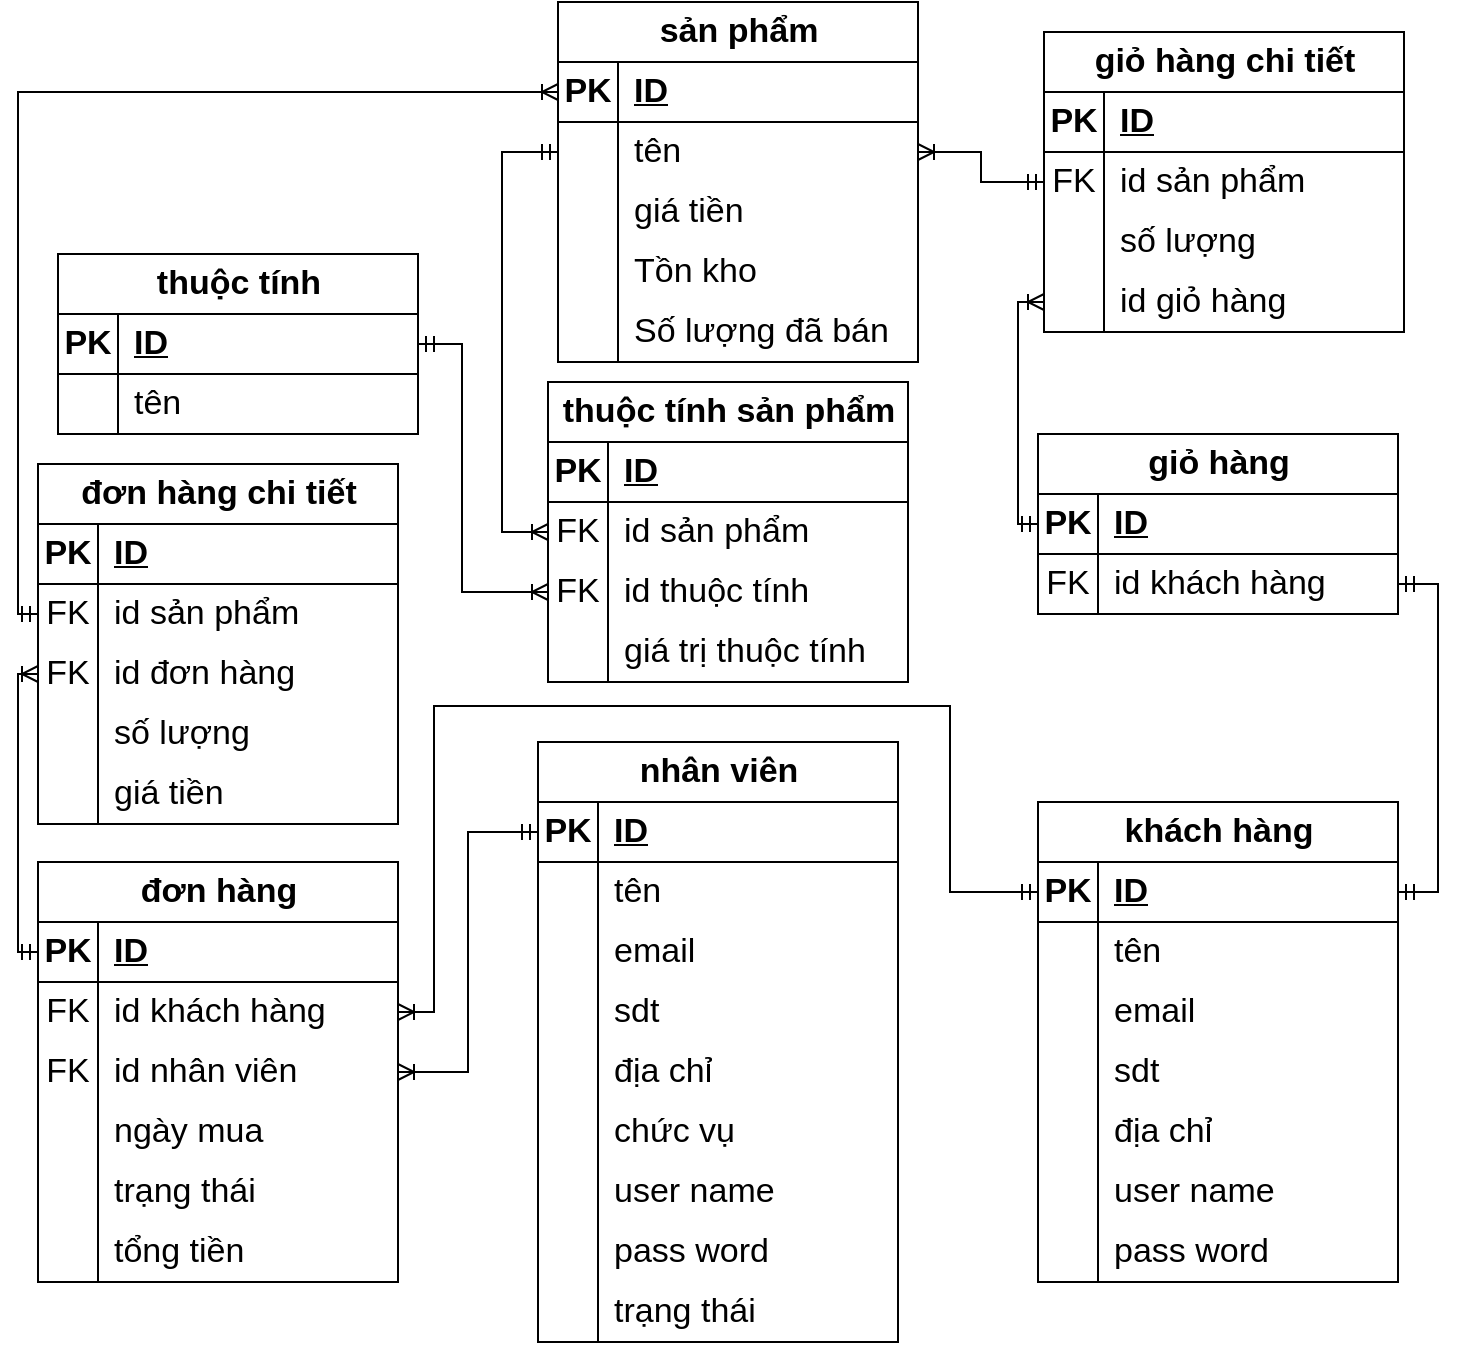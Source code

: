 <mxfile version="24.7.14" pages="8">
  <diagram name="ERD" id="WePBnwZIL5QBha02qtGJ">
    <mxGraphModel grid="1" page="1" gridSize="10" guides="1" tooltips="1" connect="1" arrows="1" fold="1" pageScale="1" pageWidth="827" pageHeight="1169" math="0" shadow="0">
      <root>
        <mxCell id="0" />
        <mxCell id="1" parent="0" />
        <mxCell id="bmP2FuUldF5VDJ8PsZR0-1" value="&lt;font style=&quot;font-size: 17px;&quot;&gt;sản phẩm&lt;/font&gt;" style="shape=table;startSize=30;container=1;collapsible=1;childLayout=tableLayout;fixedRows=1;rowLines=0;fontStyle=1;align=center;resizeLast=1;html=1;fontSize=17;" vertex="1" parent="1">
          <mxGeometry x="1370" y="100" width="180" height="180" as="geometry" />
        </mxCell>
        <mxCell id="bmP2FuUldF5VDJ8PsZR0-2" value="" style="shape=tableRow;horizontal=0;startSize=0;swimlaneHead=0;swimlaneBody=0;fillColor=none;collapsible=0;dropTarget=0;points=[[0,0.5],[1,0.5]];portConstraint=eastwest;top=0;left=0;right=0;bottom=1;fontSize=17;" vertex="1" parent="bmP2FuUldF5VDJ8PsZR0-1">
          <mxGeometry y="30" width="180" height="30" as="geometry" />
        </mxCell>
        <mxCell id="bmP2FuUldF5VDJ8PsZR0-3" value="&lt;font style=&quot;font-size: 17px;&quot;&gt;PK&lt;/font&gt;" style="shape=partialRectangle;connectable=0;fillColor=none;top=0;left=0;bottom=0;right=0;fontStyle=1;overflow=hidden;whiteSpace=wrap;html=1;fontSize=17;" vertex="1" parent="bmP2FuUldF5VDJ8PsZR0-2">
          <mxGeometry width="30" height="30" as="geometry">
            <mxRectangle width="30" height="30" as="alternateBounds" />
          </mxGeometry>
        </mxCell>
        <mxCell id="bmP2FuUldF5VDJ8PsZR0-4" value="&lt;font style=&quot;font-size: 17px;&quot;&gt;ID&lt;/font&gt;" style="shape=partialRectangle;connectable=0;fillColor=none;top=0;left=0;bottom=0;right=0;align=left;spacingLeft=6;fontStyle=5;overflow=hidden;whiteSpace=wrap;html=1;fontSize=17;" vertex="1" parent="bmP2FuUldF5VDJ8PsZR0-2">
          <mxGeometry x="30" width="150" height="30" as="geometry">
            <mxRectangle width="150" height="30" as="alternateBounds" />
          </mxGeometry>
        </mxCell>
        <mxCell id="bmP2FuUldF5VDJ8PsZR0-5" value="" style="shape=tableRow;horizontal=0;startSize=0;swimlaneHead=0;swimlaneBody=0;fillColor=none;collapsible=0;dropTarget=0;points=[[0,0.5],[1,0.5]];portConstraint=eastwest;top=0;left=0;right=0;bottom=0;fontSize=17;" vertex="1" parent="bmP2FuUldF5VDJ8PsZR0-1">
          <mxGeometry y="60" width="180" height="30" as="geometry" />
        </mxCell>
        <mxCell id="bmP2FuUldF5VDJ8PsZR0-6" value="" style="shape=partialRectangle;connectable=0;fillColor=none;top=0;left=0;bottom=0;right=0;editable=1;overflow=hidden;whiteSpace=wrap;html=1;fontSize=17;" vertex="1" parent="bmP2FuUldF5VDJ8PsZR0-5">
          <mxGeometry width="30" height="30" as="geometry">
            <mxRectangle width="30" height="30" as="alternateBounds" />
          </mxGeometry>
        </mxCell>
        <mxCell id="bmP2FuUldF5VDJ8PsZR0-7" value="&lt;font style=&quot;font-size: 17px;&quot;&gt;tên&lt;/font&gt;" style="shape=partialRectangle;connectable=0;fillColor=none;top=0;left=0;bottom=0;right=0;align=left;spacingLeft=6;overflow=hidden;whiteSpace=wrap;html=1;fontSize=17;" vertex="1" parent="bmP2FuUldF5VDJ8PsZR0-5">
          <mxGeometry x="30" width="150" height="30" as="geometry">
            <mxRectangle width="150" height="30" as="alternateBounds" />
          </mxGeometry>
        </mxCell>
        <mxCell id="bmP2FuUldF5VDJ8PsZR0-8" value="" style="shape=tableRow;horizontal=0;startSize=0;swimlaneHead=0;swimlaneBody=0;fillColor=none;collapsible=0;dropTarget=0;points=[[0,0.5],[1,0.5]];portConstraint=eastwest;top=0;left=0;right=0;bottom=0;fontSize=17;" vertex="1" parent="bmP2FuUldF5VDJ8PsZR0-1">
          <mxGeometry y="90" width="180" height="30" as="geometry" />
        </mxCell>
        <mxCell id="bmP2FuUldF5VDJ8PsZR0-9" value="" style="shape=partialRectangle;connectable=0;fillColor=none;top=0;left=0;bottom=0;right=0;editable=1;overflow=hidden;whiteSpace=wrap;html=1;fontSize=17;" vertex="1" parent="bmP2FuUldF5VDJ8PsZR0-8">
          <mxGeometry width="30" height="30" as="geometry">
            <mxRectangle width="30" height="30" as="alternateBounds" />
          </mxGeometry>
        </mxCell>
        <mxCell id="bmP2FuUldF5VDJ8PsZR0-10" value="&lt;font style=&quot;font-size: 17px;&quot;&gt;giá tiền&lt;/font&gt;" style="shape=partialRectangle;connectable=0;fillColor=none;top=0;left=0;bottom=0;right=0;align=left;spacingLeft=6;overflow=hidden;whiteSpace=wrap;html=1;fontSize=17;" vertex="1" parent="bmP2FuUldF5VDJ8PsZR0-8">
          <mxGeometry x="30" width="150" height="30" as="geometry">
            <mxRectangle width="150" height="30" as="alternateBounds" />
          </mxGeometry>
        </mxCell>
        <mxCell id="bmP2FuUldF5VDJ8PsZR0-11" value="" style="shape=tableRow;horizontal=0;startSize=0;swimlaneHead=0;swimlaneBody=0;fillColor=none;collapsible=0;dropTarget=0;points=[[0,0.5],[1,0.5]];portConstraint=eastwest;top=0;left=0;right=0;bottom=0;fontSize=17;" vertex="1" parent="bmP2FuUldF5VDJ8PsZR0-1">
          <mxGeometry y="120" width="180" height="30" as="geometry" />
        </mxCell>
        <mxCell id="bmP2FuUldF5VDJ8PsZR0-12" value="" style="shape=partialRectangle;connectable=0;fillColor=none;top=0;left=0;bottom=0;right=0;editable=1;overflow=hidden;whiteSpace=wrap;html=1;fontSize=17;" vertex="1" parent="bmP2FuUldF5VDJ8PsZR0-11">
          <mxGeometry width="30" height="30" as="geometry">
            <mxRectangle width="30" height="30" as="alternateBounds" />
          </mxGeometry>
        </mxCell>
        <mxCell id="bmP2FuUldF5VDJ8PsZR0-13" value="Tồn kho" style="shape=partialRectangle;connectable=0;fillColor=none;top=0;left=0;bottom=0;right=0;align=left;spacingLeft=6;overflow=hidden;whiteSpace=wrap;html=1;fontSize=17;" vertex="1" parent="bmP2FuUldF5VDJ8PsZR0-11">
          <mxGeometry x="30" width="150" height="30" as="geometry">
            <mxRectangle width="150" height="30" as="alternateBounds" />
          </mxGeometry>
        </mxCell>
        <mxCell id="bmP2FuUldF5VDJ8PsZR0-14" value="" style="shape=tableRow;horizontal=0;startSize=0;swimlaneHead=0;swimlaneBody=0;fillColor=none;collapsible=0;dropTarget=0;points=[[0,0.5],[1,0.5]];portConstraint=eastwest;top=0;left=0;right=0;bottom=0;fontSize=17;" vertex="1" parent="bmP2FuUldF5VDJ8PsZR0-1">
          <mxGeometry y="150" width="180" height="30" as="geometry" />
        </mxCell>
        <mxCell id="bmP2FuUldF5VDJ8PsZR0-15" value="" style="shape=partialRectangle;connectable=0;fillColor=none;top=0;left=0;bottom=0;right=0;editable=1;overflow=hidden;whiteSpace=wrap;html=1;fontSize=17;" vertex="1" parent="bmP2FuUldF5VDJ8PsZR0-14">
          <mxGeometry width="30" height="30" as="geometry">
            <mxRectangle width="30" height="30" as="alternateBounds" />
          </mxGeometry>
        </mxCell>
        <mxCell id="bmP2FuUldF5VDJ8PsZR0-16" value="&lt;font style=&quot;font-size: 17px;&quot;&gt;Số lượng đã bán&lt;/font&gt;" style="shape=partialRectangle;connectable=0;fillColor=none;top=0;left=0;bottom=0;right=0;align=left;spacingLeft=6;overflow=hidden;whiteSpace=wrap;html=1;fontSize=17;" vertex="1" parent="bmP2FuUldF5VDJ8PsZR0-14">
          <mxGeometry x="30" width="150" height="30" as="geometry">
            <mxRectangle width="150" height="30" as="alternateBounds" />
          </mxGeometry>
        </mxCell>
        <mxCell id="bmP2FuUldF5VDJ8PsZR0-17" value="khách hàng" style="shape=table;startSize=30;container=1;collapsible=1;childLayout=tableLayout;fixedRows=1;rowLines=0;fontStyle=1;align=center;resizeLast=1;html=1;fontSize=17;" vertex="1" parent="1">
          <mxGeometry x="1610" y="500" width="180" height="240" as="geometry" />
        </mxCell>
        <mxCell id="bmP2FuUldF5VDJ8PsZR0-18" value="" style="shape=tableRow;horizontal=0;startSize=0;swimlaneHead=0;swimlaneBody=0;fillColor=none;collapsible=0;dropTarget=0;points=[[0,0.5],[1,0.5]];portConstraint=eastwest;top=0;left=0;right=0;bottom=1;fontSize=17;" vertex="1" parent="bmP2FuUldF5VDJ8PsZR0-17">
          <mxGeometry y="30" width="180" height="30" as="geometry" />
        </mxCell>
        <mxCell id="bmP2FuUldF5VDJ8PsZR0-19" value="PK" style="shape=partialRectangle;connectable=0;fillColor=none;top=0;left=0;bottom=0;right=0;fontStyle=1;overflow=hidden;whiteSpace=wrap;html=1;fontSize=17;" vertex="1" parent="bmP2FuUldF5VDJ8PsZR0-18">
          <mxGeometry width="30" height="30" as="geometry">
            <mxRectangle width="30" height="30" as="alternateBounds" />
          </mxGeometry>
        </mxCell>
        <mxCell id="bmP2FuUldF5VDJ8PsZR0-20" value="ID" style="shape=partialRectangle;connectable=0;fillColor=none;top=0;left=0;bottom=0;right=0;align=left;spacingLeft=6;fontStyle=5;overflow=hidden;whiteSpace=wrap;html=1;fontSize=17;" vertex="1" parent="bmP2FuUldF5VDJ8PsZR0-18">
          <mxGeometry x="30" width="150" height="30" as="geometry">
            <mxRectangle width="150" height="30" as="alternateBounds" />
          </mxGeometry>
        </mxCell>
        <mxCell id="bmP2FuUldF5VDJ8PsZR0-21" value="" style="shape=tableRow;horizontal=0;startSize=0;swimlaneHead=0;swimlaneBody=0;fillColor=none;collapsible=0;dropTarget=0;points=[[0,0.5],[1,0.5]];portConstraint=eastwest;top=0;left=0;right=0;bottom=0;fontSize=17;" vertex="1" parent="bmP2FuUldF5VDJ8PsZR0-17">
          <mxGeometry y="60" width="180" height="30" as="geometry" />
        </mxCell>
        <mxCell id="bmP2FuUldF5VDJ8PsZR0-22" value="" style="shape=partialRectangle;connectable=0;fillColor=none;top=0;left=0;bottom=0;right=0;editable=1;overflow=hidden;whiteSpace=wrap;html=1;fontSize=17;" vertex="1" parent="bmP2FuUldF5VDJ8PsZR0-21">
          <mxGeometry width="30" height="30" as="geometry">
            <mxRectangle width="30" height="30" as="alternateBounds" />
          </mxGeometry>
        </mxCell>
        <mxCell id="bmP2FuUldF5VDJ8PsZR0-23" value="tên" style="shape=partialRectangle;connectable=0;fillColor=none;top=0;left=0;bottom=0;right=0;align=left;spacingLeft=6;overflow=hidden;whiteSpace=wrap;html=1;fontSize=17;" vertex="1" parent="bmP2FuUldF5VDJ8PsZR0-21">
          <mxGeometry x="30" width="150" height="30" as="geometry">
            <mxRectangle width="150" height="30" as="alternateBounds" />
          </mxGeometry>
        </mxCell>
        <mxCell id="bmP2FuUldF5VDJ8PsZR0-24" value="" style="shape=tableRow;horizontal=0;startSize=0;swimlaneHead=0;swimlaneBody=0;fillColor=none;collapsible=0;dropTarget=0;points=[[0,0.5],[1,0.5]];portConstraint=eastwest;top=0;left=0;right=0;bottom=0;fontSize=17;" vertex="1" parent="bmP2FuUldF5VDJ8PsZR0-17">
          <mxGeometry y="90" width="180" height="30" as="geometry" />
        </mxCell>
        <mxCell id="bmP2FuUldF5VDJ8PsZR0-25" value="" style="shape=partialRectangle;connectable=0;fillColor=none;top=0;left=0;bottom=0;right=0;editable=1;overflow=hidden;whiteSpace=wrap;html=1;fontSize=17;" vertex="1" parent="bmP2FuUldF5VDJ8PsZR0-24">
          <mxGeometry width="30" height="30" as="geometry">
            <mxRectangle width="30" height="30" as="alternateBounds" />
          </mxGeometry>
        </mxCell>
        <mxCell id="bmP2FuUldF5VDJ8PsZR0-26" value="email" style="shape=partialRectangle;connectable=0;fillColor=none;top=0;left=0;bottom=0;right=0;align=left;spacingLeft=6;overflow=hidden;whiteSpace=wrap;html=1;fontSize=17;" vertex="1" parent="bmP2FuUldF5VDJ8PsZR0-24">
          <mxGeometry x="30" width="150" height="30" as="geometry">
            <mxRectangle width="150" height="30" as="alternateBounds" />
          </mxGeometry>
        </mxCell>
        <mxCell id="bmP2FuUldF5VDJ8PsZR0-27" value="" style="shape=tableRow;horizontal=0;startSize=0;swimlaneHead=0;swimlaneBody=0;fillColor=none;collapsible=0;dropTarget=0;points=[[0,0.5],[1,0.5]];portConstraint=eastwest;top=0;left=0;right=0;bottom=0;fontSize=17;" vertex="1" parent="bmP2FuUldF5VDJ8PsZR0-17">
          <mxGeometry y="120" width="180" height="30" as="geometry" />
        </mxCell>
        <mxCell id="bmP2FuUldF5VDJ8PsZR0-28" value="" style="shape=partialRectangle;connectable=0;fillColor=none;top=0;left=0;bottom=0;right=0;editable=1;overflow=hidden;whiteSpace=wrap;html=1;fontSize=17;" vertex="1" parent="bmP2FuUldF5VDJ8PsZR0-27">
          <mxGeometry width="30" height="30" as="geometry">
            <mxRectangle width="30" height="30" as="alternateBounds" />
          </mxGeometry>
        </mxCell>
        <mxCell id="bmP2FuUldF5VDJ8PsZR0-29" value="sdt" style="shape=partialRectangle;connectable=0;fillColor=none;top=0;left=0;bottom=0;right=0;align=left;spacingLeft=6;overflow=hidden;whiteSpace=wrap;html=1;fontSize=17;" vertex="1" parent="bmP2FuUldF5VDJ8PsZR0-27">
          <mxGeometry x="30" width="150" height="30" as="geometry">
            <mxRectangle width="150" height="30" as="alternateBounds" />
          </mxGeometry>
        </mxCell>
        <mxCell id="bmP2FuUldF5VDJ8PsZR0-30" value="" style="shape=tableRow;horizontal=0;startSize=0;swimlaneHead=0;swimlaneBody=0;fillColor=none;collapsible=0;dropTarget=0;points=[[0,0.5],[1,0.5]];portConstraint=eastwest;top=0;left=0;right=0;bottom=0;fontSize=17;" vertex="1" parent="bmP2FuUldF5VDJ8PsZR0-17">
          <mxGeometry y="150" width="180" height="30" as="geometry" />
        </mxCell>
        <mxCell id="bmP2FuUldF5VDJ8PsZR0-31" value="" style="shape=partialRectangle;connectable=0;fillColor=none;top=0;left=0;bottom=0;right=0;editable=1;overflow=hidden;whiteSpace=wrap;html=1;fontSize=17;" vertex="1" parent="bmP2FuUldF5VDJ8PsZR0-30">
          <mxGeometry width="30" height="30" as="geometry">
            <mxRectangle width="30" height="30" as="alternateBounds" />
          </mxGeometry>
        </mxCell>
        <mxCell id="bmP2FuUldF5VDJ8PsZR0-32" value="địa chỉ" style="shape=partialRectangle;connectable=0;fillColor=none;top=0;left=0;bottom=0;right=0;align=left;spacingLeft=6;overflow=hidden;whiteSpace=wrap;html=1;fontSize=17;" vertex="1" parent="bmP2FuUldF5VDJ8PsZR0-30">
          <mxGeometry x="30" width="150" height="30" as="geometry">
            <mxRectangle width="150" height="30" as="alternateBounds" />
          </mxGeometry>
        </mxCell>
        <mxCell id="bmP2FuUldF5VDJ8PsZR0-33" value="" style="shape=tableRow;horizontal=0;startSize=0;swimlaneHead=0;swimlaneBody=0;fillColor=none;collapsible=0;dropTarget=0;points=[[0,0.5],[1,0.5]];portConstraint=eastwest;top=0;left=0;right=0;bottom=0;fontSize=17;" vertex="1" parent="bmP2FuUldF5VDJ8PsZR0-17">
          <mxGeometry y="180" width="180" height="30" as="geometry" />
        </mxCell>
        <mxCell id="bmP2FuUldF5VDJ8PsZR0-34" value="" style="shape=partialRectangle;connectable=0;fillColor=none;top=0;left=0;bottom=0;right=0;editable=1;overflow=hidden;whiteSpace=wrap;html=1;fontSize=17;" vertex="1" parent="bmP2FuUldF5VDJ8PsZR0-33">
          <mxGeometry width="30" height="30" as="geometry">
            <mxRectangle width="30" height="30" as="alternateBounds" />
          </mxGeometry>
        </mxCell>
        <mxCell id="bmP2FuUldF5VDJ8PsZR0-35" value="user name" style="shape=partialRectangle;connectable=0;fillColor=none;top=0;left=0;bottom=0;right=0;align=left;spacingLeft=6;overflow=hidden;whiteSpace=wrap;html=1;fontSize=17;" vertex="1" parent="bmP2FuUldF5VDJ8PsZR0-33">
          <mxGeometry x="30" width="150" height="30" as="geometry">
            <mxRectangle width="150" height="30" as="alternateBounds" />
          </mxGeometry>
        </mxCell>
        <mxCell id="bmP2FuUldF5VDJ8PsZR0-36" value="" style="shape=tableRow;horizontal=0;startSize=0;swimlaneHead=0;swimlaneBody=0;fillColor=none;collapsible=0;dropTarget=0;points=[[0,0.5],[1,0.5]];portConstraint=eastwest;top=0;left=0;right=0;bottom=0;fontSize=17;" vertex="1" parent="bmP2FuUldF5VDJ8PsZR0-17">
          <mxGeometry y="210" width="180" height="30" as="geometry" />
        </mxCell>
        <mxCell id="bmP2FuUldF5VDJ8PsZR0-37" value="" style="shape=partialRectangle;connectable=0;fillColor=none;top=0;left=0;bottom=0;right=0;editable=1;overflow=hidden;whiteSpace=wrap;html=1;fontSize=17;" vertex="1" parent="bmP2FuUldF5VDJ8PsZR0-36">
          <mxGeometry width="30" height="30" as="geometry">
            <mxRectangle width="30" height="30" as="alternateBounds" />
          </mxGeometry>
        </mxCell>
        <mxCell id="bmP2FuUldF5VDJ8PsZR0-38" value="pass word" style="shape=partialRectangle;connectable=0;fillColor=none;top=0;left=0;bottom=0;right=0;align=left;spacingLeft=6;overflow=hidden;whiteSpace=wrap;html=1;fontSize=17;" vertex="1" parent="bmP2FuUldF5VDJ8PsZR0-36">
          <mxGeometry x="30" width="150" height="30" as="geometry">
            <mxRectangle width="150" height="30" as="alternateBounds" />
          </mxGeometry>
        </mxCell>
        <mxCell id="bmP2FuUldF5VDJ8PsZR0-39" value="nhân viên" style="shape=table;startSize=30;container=1;collapsible=1;childLayout=tableLayout;fixedRows=1;rowLines=0;fontStyle=1;align=center;resizeLast=1;html=1;fontSize=17;" vertex="1" parent="1">
          <mxGeometry x="1360" y="470" width="180" height="300" as="geometry" />
        </mxCell>
        <mxCell id="bmP2FuUldF5VDJ8PsZR0-40" value="" style="shape=tableRow;horizontal=0;startSize=0;swimlaneHead=0;swimlaneBody=0;fillColor=none;collapsible=0;dropTarget=0;points=[[0,0.5],[1,0.5]];portConstraint=eastwest;top=0;left=0;right=0;bottom=1;fontSize=17;" vertex="1" parent="bmP2FuUldF5VDJ8PsZR0-39">
          <mxGeometry y="30" width="180" height="30" as="geometry" />
        </mxCell>
        <mxCell id="bmP2FuUldF5VDJ8PsZR0-41" value="PK" style="shape=partialRectangle;connectable=0;fillColor=none;top=0;left=0;bottom=0;right=0;fontStyle=1;overflow=hidden;whiteSpace=wrap;html=1;fontSize=17;" vertex="1" parent="bmP2FuUldF5VDJ8PsZR0-40">
          <mxGeometry width="30" height="30" as="geometry">
            <mxRectangle width="30" height="30" as="alternateBounds" />
          </mxGeometry>
        </mxCell>
        <mxCell id="bmP2FuUldF5VDJ8PsZR0-42" value="ID" style="shape=partialRectangle;connectable=0;fillColor=none;top=0;left=0;bottom=0;right=0;align=left;spacingLeft=6;fontStyle=5;overflow=hidden;whiteSpace=wrap;html=1;fontSize=17;" vertex="1" parent="bmP2FuUldF5VDJ8PsZR0-40">
          <mxGeometry x="30" width="150" height="30" as="geometry">
            <mxRectangle width="150" height="30" as="alternateBounds" />
          </mxGeometry>
        </mxCell>
        <mxCell id="bmP2FuUldF5VDJ8PsZR0-43" value="" style="shape=tableRow;horizontal=0;startSize=0;swimlaneHead=0;swimlaneBody=0;fillColor=none;collapsible=0;dropTarget=0;points=[[0,0.5],[1,0.5]];portConstraint=eastwest;top=0;left=0;right=0;bottom=0;fontSize=17;" vertex="1" parent="bmP2FuUldF5VDJ8PsZR0-39">
          <mxGeometry y="60" width="180" height="30" as="geometry" />
        </mxCell>
        <mxCell id="bmP2FuUldF5VDJ8PsZR0-44" value="" style="shape=partialRectangle;connectable=0;fillColor=none;top=0;left=0;bottom=0;right=0;editable=1;overflow=hidden;whiteSpace=wrap;html=1;fontSize=17;" vertex="1" parent="bmP2FuUldF5VDJ8PsZR0-43">
          <mxGeometry width="30" height="30" as="geometry">
            <mxRectangle width="30" height="30" as="alternateBounds" />
          </mxGeometry>
        </mxCell>
        <mxCell id="bmP2FuUldF5VDJ8PsZR0-45" value="tên" style="shape=partialRectangle;connectable=0;fillColor=none;top=0;left=0;bottom=0;right=0;align=left;spacingLeft=6;overflow=hidden;whiteSpace=wrap;html=1;fontSize=17;" vertex="1" parent="bmP2FuUldF5VDJ8PsZR0-43">
          <mxGeometry x="30" width="150" height="30" as="geometry">
            <mxRectangle width="150" height="30" as="alternateBounds" />
          </mxGeometry>
        </mxCell>
        <mxCell id="bmP2FuUldF5VDJ8PsZR0-46" value="" style="shape=tableRow;horizontal=0;startSize=0;swimlaneHead=0;swimlaneBody=0;fillColor=none;collapsible=0;dropTarget=0;points=[[0,0.5],[1,0.5]];portConstraint=eastwest;top=0;left=0;right=0;bottom=0;fontSize=17;" vertex="1" parent="bmP2FuUldF5VDJ8PsZR0-39">
          <mxGeometry y="90" width="180" height="30" as="geometry" />
        </mxCell>
        <mxCell id="bmP2FuUldF5VDJ8PsZR0-47" value="" style="shape=partialRectangle;connectable=0;fillColor=none;top=0;left=0;bottom=0;right=0;editable=1;overflow=hidden;whiteSpace=wrap;html=1;fontSize=17;" vertex="1" parent="bmP2FuUldF5VDJ8PsZR0-46">
          <mxGeometry width="30" height="30" as="geometry">
            <mxRectangle width="30" height="30" as="alternateBounds" />
          </mxGeometry>
        </mxCell>
        <mxCell id="bmP2FuUldF5VDJ8PsZR0-48" value="email" style="shape=partialRectangle;connectable=0;fillColor=none;top=0;left=0;bottom=0;right=0;align=left;spacingLeft=6;overflow=hidden;whiteSpace=wrap;html=1;fontSize=17;" vertex="1" parent="bmP2FuUldF5VDJ8PsZR0-46">
          <mxGeometry x="30" width="150" height="30" as="geometry">
            <mxRectangle width="150" height="30" as="alternateBounds" />
          </mxGeometry>
        </mxCell>
        <mxCell id="bmP2FuUldF5VDJ8PsZR0-49" value="" style="shape=tableRow;horizontal=0;startSize=0;swimlaneHead=0;swimlaneBody=0;fillColor=none;collapsible=0;dropTarget=0;points=[[0,0.5],[1,0.5]];portConstraint=eastwest;top=0;left=0;right=0;bottom=0;fontSize=17;" vertex="1" parent="bmP2FuUldF5VDJ8PsZR0-39">
          <mxGeometry y="120" width="180" height="30" as="geometry" />
        </mxCell>
        <mxCell id="bmP2FuUldF5VDJ8PsZR0-50" value="" style="shape=partialRectangle;connectable=0;fillColor=none;top=0;left=0;bottom=0;right=0;editable=1;overflow=hidden;whiteSpace=wrap;html=1;fontSize=17;" vertex="1" parent="bmP2FuUldF5VDJ8PsZR0-49">
          <mxGeometry width="30" height="30" as="geometry">
            <mxRectangle width="30" height="30" as="alternateBounds" />
          </mxGeometry>
        </mxCell>
        <mxCell id="bmP2FuUldF5VDJ8PsZR0-51" value="sdt" style="shape=partialRectangle;connectable=0;fillColor=none;top=0;left=0;bottom=0;right=0;align=left;spacingLeft=6;overflow=hidden;whiteSpace=wrap;html=1;fontSize=17;" vertex="1" parent="bmP2FuUldF5VDJ8PsZR0-49">
          <mxGeometry x="30" width="150" height="30" as="geometry">
            <mxRectangle width="150" height="30" as="alternateBounds" />
          </mxGeometry>
        </mxCell>
        <mxCell id="bmP2FuUldF5VDJ8PsZR0-52" value="" style="shape=tableRow;horizontal=0;startSize=0;swimlaneHead=0;swimlaneBody=0;fillColor=none;collapsible=0;dropTarget=0;points=[[0,0.5],[1,0.5]];portConstraint=eastwest;top=0;left=0;right=0;bottom=0;fontSize=17;" vertex="1" parent="bmP2FuUldF5VDJ8PsZR0-39">
          <mxGeometry y="150" width="180" height="30" as="geometry" />
        </mxCell>
        <mxCell id="bmP2FuUldF5VDJ8PsZR0-53" value="" style="shape=partialRectangle;connectable=0;fillColor=none;top=0;left=0;bottom=0;right=0;editable=1;overflow=hidden;whiteSpace=wrap;html=1;fontSize=17;" vertex="1" parent="bmP2FuUldF5VDJ8PsZR0-52">
          <mxGeometry width="30" height="30" as="geometry">
            <mxRectangle width="30" height="30" as="alternateBounds" />
          </mxGeometry>
        </mxCell>
        <mxCell id="bmP2FuUldF5VDJ8PsZR0-54" value="địa chỉ" style="shape=partialRectangle;connectable=0;fillColor=none;top=0;left=0;bottom=0;right=0;align=left;spacingLeft=6;overflow=hidden;whiteSpace=wrap;html=1;fontSize=17;" vertex="1" parent="bmP2FuUldF5VDJ8PsZR0-52">
          <mxGeometry x="30" width="150" height="30" as="geometry">
            <mxRectangle width="150" height="30" as="alternateBounds" />
          </mxGeometry>
        </mxCell>
        <mxCell id="bmP2FuUldF5VDJ8PsZR0-55" value="" style="shape=tableRow;horizontal=0;startSize=0;swimlaneHead=0;swimlaneBody=0;fillColor=none;collapsible=0;dropTarget=0;points=[[0,0.5],[1,0.5]];portConstraint=eastwest;top=0;left=0;right=0;bottom=0;fontSize=17;" vertex="1" parent="bmP2FuUldF5VDJ8PsZR0-39">
          <mxGeometry y="180" width="180" height="30" as="geometry" />
        </mxCell>
        <mxCell id="bmP2FuUldF5VDJ8PsZR0-56" value="" style="shape=partialRectangle;connectable=0;fillColor=none;top=0;left=0;bottom=0;right=0;editable=1;overflow=hidden;whiteSpace=wrap;html=1;fontSize=17;" vertex="1" parent="bmP2FuUldF5VDJ8PsZR0-55">
          <mxGeometry width="30" height="30" as="geometry">
            <mxRectangle width="30" height="30" as="alternateBounds" />
          </mxGeometry>
        </mxCell>
        <mxCell id="bmP2FuUldF5VDJ8PsZR0-57" value="chức vụ" style="shape=partialRectangle;connectable=0;fillColor=none;top=0;left=0;bottom=0;right=0;align=left;spacingLeft=6;overflow=hidden;whiteSpace=wrap;html=1;fontSize=17;" vertex="1" parent="bmP2FuUldF5VDJ8PsZR0-55">
          <mxGeometry x="30" width="150" height="30" as="geometry">
            <mxRectangle width="150" height="30" as="alternateBounds" />
          </mxGeometry>
        </mxCell>
        <mxCell id="bmP2FuUldF5VDJ8PsZR0-58" value="" style="shape=tableRow;horizontal=0;startSize=0;swimlaneHead=0;swimlaneBody=0;fillColor=none;collapsible=0;dropTarget=0;points=[[0,0.5],[1,0.5]];portConstraint=eastwest;top=0;left=0;right=0;bottom=0;fontSize=17;" vertex="1" parent="bmP2FuUldF5VDJ8PsZR0-39">
          <mxGeometry y="210" width="180" height="30" as="geometry" />
        </mxCell>
        <mxCell id="bmP2FuUldF5VDJ8PsZR0-59" value="" style="shape=partialRectangle;connectable=0;fillColor=none;top=0;left=0;bottom=0;right=0;editable=1;overflow=hidden;whiteSpace=wrap;html=1;fontSize=17;" vertex="1" parent="bmP2FuUldF5VDJ8PsZR0-58">
          <mxGeometry width="30" height="30" as="geometry">
            <mxRectangle width="30" height="30" as="alternateBounds" />
          </mxGeometry>
        </mxCell>
        <mxCell id="bmP2FuUldF5VDJ8PsZR0-60" value="user name" style="shape=partialRectangle;connectable=0;fillColor=none;top=0;left=0;bottom=0;right=0;align=left;spacingLeft=6;overflow=hidden;whiteSpace=wrap;html=1;fontSize=17;" vertex="1" parent="bmP2FuUldF5VDJ8PsZR0-58">
          <mxGeometry x="30" width="150" height="30" as="geometry">
            <mxRectangle width="150" height="30" as="alternateBounds" />
          </mxGeometry>
        </mxCell>
        <mxCell id="bmP2FuUldF5VDJ8PsZR0-61" value="" style="shape=tableRow;horizontal=0;startSize=0;swimlaneHead=0;swimlaneBody=0;fillColor=none;collapsible=0;dropTarget=0;points=[[0,0.5],[1,0.5]];portConstraint=eastwest;top=0;left=0;right=0;bottom=0;fontSize=17;" vertex="1" parent="bmP2FuUldF5VDJ8PsZR0-39">
          <mxGeometry y="240" width="180" height="30" as="geometry" />
        </mxCell>
        <mxCell id="bmP2FuUldF5VDJ8PsZR0-62" value="" style="shape=partialRectangle;connectable=0;fillColor=none;top=0;left=0;bottom=0;right=0;editable=1;overflow=hidden;whiteSpace=wrap;html=1;fontSize=17;" vertex="1" parent="bmP2FuUldF5VDJ8PsZR0-61">
          <mxGeometry width="30" height="30" as="geometry">
            <mxRectangle width="30" height="30" as="alternateBounds" />
          </mxGeometry>
        </mxCell>
        <mxCell id="bmP2FuUldF5VDJ8PsZR0-63" value="pass word" style="shape=partialRectangle;connectable=0;fillColor=none;top=0;left=0;bottom=0;right=0;align=left;spacingLeft=6;overflow=hidden;whiteSpace=wrap;html=1;fontSize=17;" vertex="1" parent="bmP2FuUldF5VDJ8PsZR0-61">
          <mxGeometry x="30" width="150" height="30" as="geometry">
            <mxRectangle width="150" height="30" as="alternateBounds" />
          </mxGeometry>
        </mxCell>
        <mxCell id="bmP2FuUldF5VDJ8PsZR0-64" value="" style="shape=tableRow;horizontal=0;startSize=0;swimlaneHead=0;swimlaneBody=0;fillColor=none;collapsible=0;dropTarget=0;points=[[0,0.5],[1,0.5]];portConstraint=eastwest;top=0;left=0;right=0;bottom=0;fontSize=17;" vertex="1" parent="bmP2FuUldF5VDJ8PsZR0-39">
          <mxGeometry y="270" width="180" height="30" as="geometry" />
        </mxCell>
        <mxCell id="bmP2FuUldF5VDJ8PsZR0-65" value="" style="shape=partialRectangle;connectable=0;fillColor=none;top=0;left=0;bottom=0;right=0;editable=1;overflow=hidden;whiteSpace=wrap;html=1;fontSize=17;" vertex="1" parent="bmP2FuUldF5VDJ8PsZR0-64">
          <mxGeometry width="30" height="30" as="geometry">
            <mxRectangle width="30" height="30" as="alternateBounds" />
          </mxGeometry>
        </mxCell>
        <mxCell id="bmP2FuUldF5VDJ8PsZR0-66" value="trạng thái" style="shape=partialRectangle;connectable=0;fillColor=none;top=0;left=0;bottom=0;right=0;align=left;spacingLeft=6;overflow=hidden;whiteSpace=wrap;html=1;fontSize=17;" vertex="1" parent="bmP2FuUldF5VDJ8PsZR0-64">
          <mxGeometry x="30" width="150" height="30" as="geometry">
            <mxRectangle width="150" height="30" as="alternateBounds" />
          </mxGeometry>
        </mxCell>
        <mxCell id="bmP2FuUldF5VDJ8PsZR0-67" value="&lt;font style=&quot;font-size: 17px;&quot;&gt;giỏ hàng&lt;/font&gt;" style="shape=table;startSize=30;container=1;collapsible=1;childLayout=tableLayout;fixedRows=1;rowLines=0;fontStyle=1;align=center;resizeLast=1;html=1;fontSize=17;" vertex="1" parent="1">
          <mxGeometry x="1610" y="316" width="180" height="90" as="geometry" />
        </mxCell>
        <mxCell id="bmP2FuUldF5VDJ8PsZR0-68" value="" style="shape=tableRow;horizontal=0;startSize=0;swimlaneHead=0;swimlaneBody=0;fillColor=none;collapsible=0;dropTarget=0;points=[[0,0.5],[1,0.5]];portConstraint=eastwest;top=0;left=0;right=0;bottom=1;fontSize=17;" vertex="1" parent="bmP2FuUldF5VDJ8PsZR0-67">
          <mxGeometry y="30" width="180" height="30" as="geometry" />
        </mxCell>
        <mxCell id="bmP2FuUldF5VDJ8PsZR0-69" value="&lt;font style=&quot;font-size: 17px;&quot;&gt;PK&lt;/font&gt;" style="shape=partialRectangle;connectable=0;fillColor=none;top=0;left=0;bottom=0;right=0;fontStyle=1;overflow=hidden;whiteSpace=wrap;html=1;fontSize=17;" vertex="1" parent="bmP2FuUldF5VDJ8PsZR0-68">
          <mxGeometry width="30" height="30" as="geometry">
            <mxRectangle width="30" height="30" as="alternateBounds" />
          </mxGeometry>
        </mxCell>
        <mxCell id="bmP2FuUldF5VDJ8PsZR0-70" value="&lt;font style=&quot;font-size: 17px;&quot;&gt;ID&lt;/font&gt;" style="shape=partialRectangle;connectable=0;fillColor=none;top=0;left=0;bottom=0;right=0;align=left;spacingLeft=6;fontStyle=5;overflow=hidden;whiteSpace=wrap;html=1;fontSize=17;" vertex="1" parent="bmP2FuUldF5VDJ8PsZR0-68">
          <mxGeometry x="30" width="150" height="30" as="geometry">
            <mxRectangle width="150" height="30" as="alternateBounds" />
          </mxGeometry>
        </mxCell>
        <mxCell id="bmP2FuUldF5VDJ8PsZR0-71" value="" style="shape=tableRow;horizontal=0;startSize=0;swimlaneHead=0;swimlaneBody=0;fillColor=none;collapsible=0;dropTarget=0;points=[[0,0.5],[1,0.5]];portConstraint=eastwest;top=0;left=0;right=0;bottom=0;fontSize=17;" vertex="1" parent="bmP2FuUldF5VDJ8PsZR0-67">
          <mxGeometry y="60" width="180" height="30" as="geometry" />
        </mxCell>
        <mxCell id="bmP2FuUldF5VDJ8PsZR0-72" value="&lt;font style=&quot;font-size: 17px;&quot;&gt;FK&lt;/font&gt;" style="shape=partialRectangle;connectable=0;fillColor=none;top=0;left=0;bottom=0;right=0;editable=1;overflow=hidden;whiteSpace=wrap;html=1;fontSize=17;" vertex="1" parent="bmP2FuUldF5VDJ8PsZR0-71">
          <mxGeometry width="30" height="30" as="geometry">
            <mxRectangle width="30" height="30" as="alternateBounds" />
          </mxGeometry>
        </mxCell>
        <mxCell id="bmP2FuUldF5VDJ8PsZR0-73" value="&lt;font style=&quot;font-size: 17px;&quot;&gt;id khách hàng&lt;/font&gt;" style="shape=partialRectangle;connectable=0;fillColor=none;top=0;left=0;bottom=0;right=0;align=left;spacingLeft=6;overflow=hidden;whiteSpace=wrap;html=1;fontSize=17;" vertex="1" parent="bmP2FuUldF5VDJ8PsZR0-71">
          <mxGeometry x="30" width="150" height="30" as="geometry">
            <mxRectangle width="150" height="30" as="alternateBounds" />
          </mxGeometry>
        </mxCell>
        <mxCell id="bmP2FuUldF5VDJ8PsZR0-74" value="thuộc tính sản phẩm" style="shape=table;startSize=30;container=1;collapsible=1;childLayout=tableLayout;fixedRows=1;rowLines=0;fontStyle=1;align=center;resizeLast=1;html=1;fontSize=17;" vertex="1" parent="1">
          <mxGeometry x="1365" y="290" width="180" height="150" as="geometry" />
        </mxCell>
        <mxCell id="bmP2FuUldF5VDJ8PsZR0-75" value="" style="shape=tableRow;horizontal=0;startSize=0;swimlaneHead=0;swimlaneBody=0;fillColor=none;collapsible=0;dropTarget=0;points=[[0,0.5],[1,0.5]];portConstraint=eastwest;top=0;left=0;right=0;bottom=1;fontSize=17;" vertex="1" parent="bmP2FuUldF5VDJ8PsZR0-74">
          <mxGeometry y="30" width="180" height="30" as="geometry" />
        </mxCell>
        <mxCell id="bmP2FuUldF5VDJ8PsZR0-76" value="PK" style="shape=partialRectangle;connectable=0;fillColor=none;top=0;left=0;bottom=0;right=0;fontStyle=1;overflow=hidden;whiteSpace=wrap;html=1;fontSize=17;" vertex="1" parent="bmP2FuUldF5VDJ8PsZR0-75">
          <mxGeometry width="30" height="30" as="geometry">
            <mxRectangle width="30" height="30" as="alternateBounds" />
          </mxGeometry>
        </mxCell>
        <mxCell id="bmP2FuUldF5VDJ8PsZR0-77" value="ID" style="shape=partialRectangle;connectable=0;fillColor=none;top=0;left=0;bottom=0;right=0;align=left;spacingLeft=6;fontStyle=5;overflow=hidden;whiteSpace=wrap;html=1;fontSize=17;" vertex="1" parent="bmP2FuUldF5VDJ8PsZR0-75">
          <mxGeometry x="30" width="150" height="30" as="geometry">
            <mxRectangle width="150" height="30" as="alternateBounds" />
          </mxGeometry>
        </mxCell>
        <mxCell id="bmP2FuUldF5VDJ8PsZR0-78" value="" style="shape=tableRow;horizontal=0;startSize=0;swimlaneHead=0;swimlaneBody=0;fillColor=none;collapsible=0;dropTarget=0;points=[[0,0.5],[1,0.5]];portConstraint=eastwest;top=0;left=0;right=0;bottom=0;fontSize=17;" vertex="1" parent="bmP2FuUldF5VDJ8PsZR0-74">
          <mxGeometry y="60" width="180" height="30" as="geometry" />
        </mxCell>
        <mxCell id="bmP2FuUldF5VDJ8PsZR0-79" value="FK" style="shape=partialRectangle;connectable=0;fillColor=none;top=0;left=0;bottom=0;right=0;editable=1;overflow=hidden;whiteSpace=wrap;html=1;fontSize=17;" vertex="1" parent="bmP2FuUldF5VDJ8PsZR0-78">
          <mxGeometry width="30" height="30" as="geometry">
            <mxRectangle width="30" height="30" as="alternateBounds" />
          </mxGeometry>
        </mxCell>
        <mxCell id="bmP2FuUldF5VDJ8PsZR0-80" value="id sản phẩm" style="shape=partialRectangle;connectable=0;fillColor=none;top=0;left=0;bottom=0;right=0;align=left;spacingLeft=6;overflow=hidden;whiteSpace=wrap;html=1;fontSize=17;" vertex="1" parent="bmP2FuUldF5VDJ8PsZR0-78">
          <mxGeometry x="30" width="150" height="30" as="geometry">
            <mxRectangle width="150" height="30" as="alternateBounds" />
          </mxGeometry>
        </mxCell>
        <mxCell id="bmP2FuUldF5VDJ8PsZR0-81" value="" style="shape=tableRow;horizontal=0;startSize=0;swimlaneHead=0;swimlaneBody=0;fillColor=none;collapsible=0;dropTarget=0;points=[[0,0.5],[1,0.5]];portConstraint=eastwest;top=0;left=0;right=0;bottom=0;fontSize=17;" vertex="1" parent="bmP2FuUldF5VDJ8PsZR0-74">
          <mxGeometry y="90" width="180" height="30" as="geometry" />
        </mxCell>
        <mxCell id="bmP2FuUldF5VDJ8PsZR0-82" value="FK" style="shape=partialRectangle;connectable=0;fillColor=none;top=0;left=0;bottom=0;right=0;editable=1;overflow=hidden;whiteSpace=wrap;html=1;fontSize=17;" vertex="1" parent="bmP2FuUldF5VDJ8PsZR0-81">
          <mxGeometry width="30" height="30" as="geometry">
            <mxRectangle width="30" height="30" as="alternateBounds" />
          </mxGeometry>
        </mxCell>
        <mxCell id="bmP2FuUldF5VDJ8PsZR0-83" value="id thuộc tính" style="shape=partialRectangle;connectable=0;fillColor=none;top=0;left=0;bottom=0;right=0;align=left;spacingLeft=6;overflow=hidden;whiteSpace=wrap;html=1;fontSize=17;" vertex="1" parent="bmP2FuUldF5VDJ8PsZR0-81">
          <mxGeometry x="30" width="150" height="30" as="geometry">
            <mxRectangle width="150" height="30" as="alternateBounds" />
          </mxGeometry>
        </mxCell>
        <mxCell id="bmP2FuUldF5VDJ8PsZR0-84" value="" style="shape=tableRow;horizontal=0;startSize=0;swimlaneHead=0;swimlaneBody=0;fillColor=none;collapsible=0;dropTarget=0;points=[[0,0.5],[1,0.5]];portConstraint=eastwest;top=0;left=0;right=0;bottom=0;fontSize=17;" vertex="1" parent="bmP2FuUldF5VDJ8PsZR0-74">
          <mxGeometry y="120" width="180" height="30" as="geometry" />
        </mxCell>
        <mxCell id="bmP2FuUldF5VDJ8PsZR0-85" value="" style="shape=partialRectangle;connectable=0;fillColor=none;top=0;left=0;bottom=0;right=0;editable=1;overflow=hidden;whiteSpace=wrap;html=1;fontSize=17;" vertex="1" parent="bmP2FuUldF5VDJ8PsZR0-84">
          <mxGeometry width="30" height="30" as="geometry">
            <mxRectangle width="30" height="30" as="alternateBounds" />
          </mxGeometry>
        </mxCell>
        <mxCell id="bmP2FuUldF5VDJ8PsZR0-86" value="giá trị thuộc tính" style="shape=partialRectangle;connectable=0;fillColor=none;top=0;left=0;bottom=0;right=0;align=left;spacingLeft=6;overflow=hidden;whiteSpace=wrap;html=1;fontSize=17;" vertex="1" parent="bmP2FuUldF5VDJ8PsZR0-84">
          <mxGeometry x="30" width="150" height="30" as="geometry">
            <mxRectangle width="150" height="30" as="alternateBounds" />
          </mxGeometry>
        </mxCell>
        <mxCell id="bmP2FuUldF5VDJ8PsZR0-87" value="đơn hàng" style="shape=table;startSize=30;container=1;collapsible=1;childLayout=tableLayout;fixedRows=1;rowLines=0;fontStyle=1;align=center;resizeLast=1;html=1;fontSize=17;" vertex="1" parent="1">
          <mxGeometry x="1110" y="530" width="180" height="210" as="geometry" />
        </mxCell>
        <mxCell id="bmP2FuUldF5VDJ8PsZR0-88" value="" style="shape=tableRow;horizontal=0;startSize=0;swimlaneHead=0;swimlaneBody=0;fillColor=none;collapsible=0;dropTarget=0;points=[[0,0.5],[1,0.5]];portConstraint=eastwest;top=0;left=0;right=0;bottom=1;fontSize=17;" vertex="1" parent="bmP2FuUldF5VDJ8PsZR0-87">
          <mxGeometry y="30" width="180" height="30" as="geometry" />
        </mxCell>
        <mxCell id="bmP2FuUldF5VDJ8PsZR0-89" value="PK" style="shape=partialRectangle;connectable=0;fillColor=none;top=0;left=0;bottom=0;right=0;fontStyle=1;overflow=hidden;whiteSpace=wrap;html=1;fontSize=17;" vertex="1" parent="bmP2FuUldF5VDJ8PsZR0-88">
          <mxGeometry width="30" height="30" as="geometry">
            <mxRectangle width="30" height="30" as="alternateBounds" />
          </mxGeometry>
        </mxCell>
        <mxCell id="bmP2FuUldF5VDJ8PsZR0-90" value="ID" style="shape=partialRectangle;connectable=0;fillColor=none;top=0;left=0;bottom=0;right=0;align=left;spacingLeft=6;fontStyle=5;overflow=hidden;whiteSpace=wrap;html=1;fontSize=17;" vertex="1" parent="bmP2FuUldF5VDJ8PsZR0-88">
          <mxGeometry x="30" width="150" height="30" as="geometry">
            <mxRectangle width="150" height="30" as="alternateBounds" />
          </mxGeometry>
        </mxCell>
        <mxCell id="bmP2FuUldF5VDJ8PsZR0-91" value="" style="shape=tableRow;horizontal=0;startSize=0;swimlaneHead=0;swimlaneBody=0;fillColor=none;collapsible=0;dropTarget=0;points=[[0,0.5],[1,0.5]];portConstraint=eastwest;top=0;left=0;right=0;bottom=0;fontSize=17;" vertex="1" parent="bmP2FuUldF5VDJ8PsZR0-87">
          <mxGeometry y="60" width="180" height="30" as="geometry" />
        </mxCell>
        <mxCell id="bmP2FuUldF5VDJ8PsZR0-92" value="FK" style="shape=partialRectangle;connectable=0;fillColor=none;top=0;left=0;bottom=0;right=0;editable=1;overflow=hidden;whiteSpace=wrap;html=1;fontSize=17;" vertex="1" parent="bmP2FuUldF5VDJ8PsZR0-91">
          <mxGeometry width="30" height="30" as="geometry">
            <mxRectangle width="30" height="30" as="alternateBounds" />
          </mxGeometry>
        </mxCell>
        <mxCell id="bmP2FuUldF5VDJ8PsZR0-93" value="id khách hàng" style="shape=partialRectangle;connectable=0;fillColor=none;top=0;left=0;bottom=0;right=0;align=left;spacingLeft=6;overflow=hidden;whiteSpace=wrap;html=1;fontSize=17;" vertex="1" parent="bmP2FuUldF5VDJ8PsZR0-91">
          <mxGeometry x="30" width="150" height="30" as="geometry">
            <mxRectangle width="150" height="30" as="alternateBounds" />
          </mxGeometry>
        </mxCell>
        <mxCell id="bmP2FuUldF5VDJ8PsZR0-94" value="" style="shape=tableRow;horizontal=0;startSize=0;swimlaneHead=0;swimlaneBody=0;fillColor=none;collapsible=0;dropTarget=0;points=[[0,0.5],[1,0.5]];portConstraint=eastwest;top=0;left=0;right=0;bottom=0;fontSize=17;" vertex="1" parent="bmP2FuUldF5VDJ8PsZR0-87">
          <mxGeometry y="90" width="180" height="30" as="geometry" />
        </mxCell>
        <mxCell id="bmP2FuUldF5VDJ8PsZR0-95" value="FK" style="shape=partialRectangle;connectable=0;fillColor=none;top=0;left=0;bottom=0;right=0;editable=1;overflow=hidden;whiteSpace=wrap;html=1;fontSize=17;" vertex="1" parent="bmP2FuUldF5VDJ8PsZR0-94">
          <mxGeometry width="30" height="30" as="geometry">
            <mxRectangle width="30" height="30" as="alternateBounds" />
          </mxGeometry>
        </mxCell>
        <mxCell id="bmP2FuUldF5VDJ8PsZR0-96" value="id nhân viên" style="shape=partialRectangle;connectable=0;fillColor=none;top=0;left=0;bottom=0;right=0;align=left;spacingLeft=6;overflow=hidden;whiteSpace=wrap;html=1;fontSize=17;" vertex="1" parent="bmP2FuUldF5VDJ8PsZR0-94">
          <mxGeometry x="30" width="150" height="30" as="geometry">
            <mxRectangle width="150" height="30" as="alternateBounds" />
          </mxGeometry>
        </mxCell>
        <mxCell id="bmP2FuUldF5VDJ8PsZR0-97" value="" style="shape=tableRow;horizontal=0;startSize=0;swimlaneHead=0;swimlaneBody=0;fillColor=none;collapsible=0;dropTarget=0;points=[[0,0.5],[1,0.5]];portConstraint=eastwest;top=0;left=0;right=0;bottom=0;fontSize=17;" vertex="1" parent="bmP2FuUldF5VDJ8PsZR0-87">
          <mxGeometry y="120" width="180" height="30" as="geometry" />
        </mxCell>
        <mxCell id="bmP2FuUldF5VDJ8PsZR0-98" value="" style="shape=partialRectangle;connectable=0;fillColor=none;top=0;left=0;bottom=0;right=0;editable=1;overflow=hidden;whiteSpace=wrap;html=1;fontSize=17;" vertex="1" parent="bmP2FuUldF5VDJ8PsZR0-97">
          <mxGeometry width="30" height="30" as="geometry">
            <mxRectangle width="30" height="30" as="alternateBounds" />
          </mxGeometry>
        </mxCell>
        <mxCell id="bmP2FuUldF5VDJ8PsZR0-99" value="ngày mua" style="shape=partialRectangle;connectable=0;fillColor=none;top=0;left=0;bottom=0;right=0;align=left;spacingLeft=6;overflow=hidden;whiteSpace=wrap;html=1;fontSize=17;" vertex="1" parent="bmP2FuUldF5VDJ8PsZR0-97">
          <mxGeometry x="30" width="150" height="30" as="geometry">
            <mxRectangle width="150" height="30" as="alternateBounds" />
          </mxGeometry>
        </mxCell>
        <mxCell id="bmP2FuUldF5VDJ8PsZR0-100" value="" style="shape=tableRow;horizontal=0;startSize=0;swimlaneHead=0;swimlaneBody=0;fillColor=none;collapsible=0;dropTarget=0;points=[[0,0.5],[1,0.5]];portConstraint=eastwest;top=0;left=0;right=0;bottom=0;fontSize=17;" vertex="1" parent="bmP2FuUldF5VDJ8PsZR0-87">
          <mxGeometry y="150" width="180" height="30" as="geometry" />
        </mxCell>
        <mxCell id="bmP2FuUldF5VDJ8PsZR0-101" value="" style="shape=partialRectangle;connectable=0;fillColor=none;top=0;left=0;bottom=0;right=0;editable=1;overflow=hidden;whiteSpace=wrap;html=1;fontSize=17;" vertex="1" parent="bmP2FuUldF5VDJ8PsZR0-100">
          <mxGeometry width="30" height="30" as="geometry">
            <mxRectangle width="30" height="30" as="alternateBounds" />
          </mxGeometry>
        </mxCell>
        <mxCell id="bmP2FuUldF5VDJ8PsZR0-102" value="trạng thái" style="shape=partialRectangle;connectable=0;fillColor=none;top=0;left=0;bottom=0;right=0;align=left;spacingLeft=6;overflow=hidden;whiteSpace=wrap;html=1;fontSize=17;" vertex="1" parent="bmP2FuUldF5VDJ8PsZR0-100">
          <mxGeometry x="30" width="150" height="30" as="geometry">
            <mxRectangle width="150" height="30" as="alternateBounds" />
          </mxGeometry>
        </mxCell>
        <mxCell id="bmP2FuUldF5VDJ8PsZR0-103" value="" style="shape=tableRow;horizontal=0;startSize=0;swimlaneHead=0;swimlaneBody=0;fillColor=none;collapsible=0;dropTarget=0;points=[[0,0.5],[1,0.5]];portConstraint=eastwest;top=0;left=0;right=0;bottom=0;fontSize=17;" vertex="1" parent="bmP2FuUldF5VDJ8PsZR0-87">
          <mxGeometry y="180" width="180" height="30" as="geometry" />
        </mxCell>
        <mxCell id="bmP2FuUldF5VDJ8PsZR0-104" value="" style="shape=partialRectangle;connectable=0;fillColor=none;top=0;left=0;bottom=0;right=0;editable=1;overflow=hidden;whiteSpace=wrap;html=1;fontSize=17;" vertex="1" parent="bmP2FuUldF5VDJ8PsZR0-103">
          <mxGeometry width="30" height="30" as="geometry">
            <mxRectangle width="30" height="30" as="alternateBounds" />
          </mxGeometry>
        </mxCell>
        <mxCell id="bmP2FuUldF5VDJ8PsZR0-105" value="tổng tiền" style="shape=partialRectangle;connectable=0;fillColor=none;top=0;left=0;bottom=0;right=0;align=left;spacingLeft=6;overflow=hidden;whiteSpace=wrap;html=1;fontSize=17;" vertex="1" parent="bmP2FuUldF5VDJ8PsZR0-103">
          <mxGeometry x="30" width="150" height="30" as="geometry">
            <mxRectangle width="150" height="30" as="alternateBounds" />
          </mxGeometry>
        </mxCell>
        <mxCell id="bmP2FuUldF5VDJ8PsZR0-106" value="đơn hàng chi tiết" style="shape=table;startSize=30;container=1;collapsible=1;childLayout=tableLayout;fixedRows=1;rowLines=0;fontStyle=1;align=center;resizeLast=1;html=1;fontSize=17;" vertex="1" parent="1">
          <mxGeometry x="1110" y="331" width="180" height="180" as="geometry" />
        </mxCell>
        <mxCell id="bmP2FuUldF5VDJ8PsZR0-107" value="" style="shape=tableRow;horizontal=0;startSize=0;swimlaneHead=0;swimlaneBody=0;fillColor=none;collapsible=0;dropTarget=0;points=[[0,0.5],[1,0.5]];portConstraint=eastwest;top=0;left=0;right=0;bottom=1;fontSize=17;" vertex="1" parent="bmP2FuUldF5VDJ8PsZR0-106">
          <mxGeometry y="30" width="180" height="30" as="geometry" />
        </mxCell>
        <mxCell id="bmP2FuUldF5VDJ8PsZR0-108" value="PK" style="shape=partialRectangle;connectable=0;fillColor=none;top=0;left=0;bottom=0;right=0;fontStyle=1;overflow=hidden;whiteSpace=wrap;html=1;fontSize=17;" vertex="1" parent="bmP2FuUldF5VDJ8PsZR0-107">
          <mxGeometry width="30" height="30" as="geometry">
            <mxRectangle width="30" height="30" as="alternateBounds" />
          </mxGeometry>
        </mxCell>
        <mxCell id="bmP2FuUldF5VDJ8PsZR0-109" value="ID" style="shape=partialRectangle;connectable=0;fillColor=none;top=0;left=0;bottom=0;right=0;align=left;spacingLeft=6;fontStyle=5;overflow=hidden;whiteSpace=wrap;html=1;fontSize=17;" vertex="1" parent="bmP2FuUldF5VDJ8PsZR0-107">
          <mxGeometry x="30" width="150" height="30" as="geometry">
            <mxRectangle width="150" height="30" as="alternateBounds" />
          </mxGeometry>
        </mxCell>
        <mxCell id="bmP2FuUldF5VDJ8PsZR0-110" value="" style="shape=tableRow;horizontal=0;startSize=0;swimlaneHead=0;swimlaneBody=0;fillColor=none;collapsible=0;dropTarget=0;points=[[0,0.5],[1,0.5]];portConstraint=eastwest;top=0;left=0;right=0;bottom=0;fontSize=17;" vertex="1" parent="bmP2FuUldF5VDJ8PsZR0-106">
          <mxGeometry y="60" width="180" height="30" as="geometry" />
        </mxCell>
        <mxCell id="bmP2FuUldF5VDJ8PsZR0-111" value="FK" style="shape=partialRectangle;connectable=0;fillColor=none;top=0;left=0;bottom=0;right=0;editable=1;overflow=hidden;whiteSpace=wrap;html=1;fontSize=17;" vertex="1" parent="bmP2FuUldF5VDJ8PsZR0-110">
          <mxGeometry width="30" height="30" as="geometry">
            <mxRectangle width="30" height="30" as="alternateBounds" />
          </mxGeometry>
        </mxCell>
        <mxCell id="bmP2FuUldF5VDJ8PsZR0-112" value="id sản phẩm" style="shape=partialRectangle;connectable=0;fillColor=none;top=0;left=0;bottom=0;right=0;align=left;spacingLeft=6;overflow=hidden;whiteSpace=wrap;html=1;fontSize=17;" vertex="1" parent="bmP2FuUldF5VDJ8PsZR0-110">
          <mxGeometry x="30" width="150" height="30" as="geometry">
            <mxRectangle width="150" height="30" as="alternateBounds" />
          </mxGeometry>
        </mxCell>
        <mxCell id="bmP2FuUldF5VDJ8PsZR0-113" value="" style="shape=tableRow;horizontal=0;startSize=0;swimlaneHead=0;swimlaneBody=0;fillColor=none;collapsible=0;dropTarget=0;points=[[0,0.5],[1,0.5]];portConstraint=eastwest;top=0;left=0;right=0;bottom=0;fontSize=17;" vertex="1" parent="bmP2FuUldF5VDJ8PsZR0-106">
          <mxGeometry y="90" width="180" height="30" as="geometry" />
        </mxCell>
        <mxCell id="bmP2FuUldF5VDJ8PsZR0-114" value="FK" style="shape=partialRectangle;connectable=0;fillColor=none;top=0;left=0;bottom=0;right=0;editable=1;overflow=hidden;whiteSpace=wrap;html=1;fontSize=17;" vertex="1" parent="bmP2FuUldF5VDJ8PsZR0-113">
          <mxGeometry width="30" height="30" as="geometry">
            <mxRectangle width="30" height="30" as="alternateBounds" />
          </mxGeometry>
        </mxCell>
        <mxCell id="bmP2FuUldF5VDJ8PsZR0-115" value="id đơn hàng" style="shape=partialRectangle;connectable=0;fillColor=none;top=0;left=0;bottom=0;right=0;align=left;spacingLeft=6;overflow=hidden;whiteSpace=wrap;html=1;fontSize=17;" vertex="1" parent="bmP2FuUldF5VDJ8PsZR0-113">
          <mxGeometry x="30" width="150" height="30" as="geometry">
            <mxRectangle width="150" height="30" as="alternateBounds" />
          </mxGeometry>
        </mxCell>
        <mxCell id="bmP2FuUldF5VDJ8PsZR0-116" value="" style="shape=tableRow;horizontal=0;startSize=0;swimlaneHead=0;swimlaneBody=0;fillColor=none;collapsible=0;dropTarget=0;points=[[0,0.5],[1,0.5]];portConstraint=eastwest;top=0;left=0;right=0;bottom=0;fontSize=17;" vertex="1" parent="bmP2FuUldF5VDJ8PsZR0-106">
          <mxGeometry y="120" width="180" height="30" as="geometry" />
        </mxCell>
        <mxCell id="bmP2FuUldF5VDJ8PsZR0-117" value="" style="shape=partialRectangle;connectable=0;fillColor=none;top=0;left=0;bottom=0;right=0;editable=1;overflow=hidden;whiteSpace=wrap;html=1;fontSize=17;" vertex="1" parent="bmP2FuUldF5VDJ8PsZR0-116">
          <mxGeometry width="30" height="30" as="geometry">
            <mxRectangle width="30" height="30" as="alternateBounds" />
          </mxGeometry>
        </mxCell>
        <mxCell id="bmP2FuUldF5VDJ8PsZR0-118" value="số lượng&amp;nbsp;" style="shape=partialRectangle;connectable=0;fillColor=none;top=0;left=0;bottom=0;right=0;align=left;spacingLeft=6;overflow=hidden;whiteSpace=wrap;html=1;fontSize=17;" vertex="1" parent="bmP2FuUldF5VDJ8PsZR0-116">
          <mxGeometry x="30" width="150" height="30" as="geometry">
            <mxRectangle width="150" height="30" as="alternateBounds" />
          </mxGeometry>
        </mxCell>
        <mxCell id="bmP2FuUldF5VDJ8PsZR0-119" value="" style="shape=tableRow;horizontal=0;startSize=0;swimlaneHead=0;swimlaneBody=0;fillColor=none;collapsible=0;dropTarget=0;points=[[0,0.5],[1,0.5]];portConstraint=eastwest;top=0;left=0;right=0;bottom=0;fontSize=17;" vertex="1" parent="bmP2FuUldF5VDJ8PsZR0-106">
          <mxGeometry y="150" width="180" height="30" as="geometry" />
        </mxCell>
        <mxCell id="bmP2FuUldF5VDJ8PsZR0-120" value="" style="shape=partialRectangle;connectable=0;fillColor=none;top=0;left=0;bottom=0;right=0;editable=1;overflow=hidden;whiteSpace=wrap;html=1;fontSize=17;" vertex="1" parent="bmP2FuUldF5VDJ8PsZR0-119">
          <mxGeometry width="30" height="30" as="geometry">
            <mxRectangle width="30" height="30" as="alternateBounds" />
          </mxGeometry>
        </mxCell>
        <mxCell id="bmP2FuUldF5VDJ8PsZR0-121" value="giá tiền" style="shape=partialRectangle;connectable=0;fillColor=none;top=0;left=0;bottom=0;right=0;align=left;spacingLeft=6;overflow=hidden;whiteSpace=wrap;html=1;fontSize=17;" vertex="1" parent="bmP2FuUldF5VDJ8PsZR0-119">
          <mxGeometry x="30" width="150" height="30" as="geometry">
            <mxRectangle width="150" height="30" as="alternateBounds" />
          </mxGeometry>
        </mxCell>
        <mxCell id="bmP2FuUldF5VDJ8PsZR0-122" value="" style="edgeStyle=orthogonalEdgeStyle;fontSize=17;html=1;endArrow=ERmandOne;rounded=0;exitX=0;exitY=0.5;exitDx=0;exitDy=0;startArrow=ERoneToMany;startFill=0;entryX=0;entryY=0.5;entryDx=0;entryDy=0;endFill=0;" edge="1" parent="1" source="bmP2FuUldF5VDJ8PsZR0-78" target="bmP2FuUldF5VDJ8PsZR0-5">
          <mxGeometry width="100" height="100" relative="1" as="geometry">
            <mxPoint x="1660" y="430" as="sourcePoint" />
            <mxPoint x="1725" y="190" as="targetPoint" />
            <Array as="points">
              <mxPoint x="1342" y="365" />
              <mxPoint x="1342" y="175" />
            </Array>
          </mxGeometry>
        </mxCell>
        <mxCell id="bmP2FuUldF5VDJ8PsZR0-123" value="" style="edgeStyle=orthogonalEdgeStyle;fontSize=17;html=1;endArrow=ERoneToMany;startArrow=ERmandOne;rounded=0;exitX=0;exitY=0.5;exitDx=0;exitDy=0;entryX=0;entryY=0.5;entryDx=0;entryDy=0;endFill=0;startFill=0;" edge="1" parent="1" source="bmP2FuUldF5VDJ8PsZR0-88" target="bmP2FuUldF5VDJ8PsZR0-113">
          <mxGeometry width="100" height="100" relative="1" as="geometry">
            <mxPoint x="1110" y="565" as="sourcePoint" />
            <mxPoint x="1890" y="419" as="targetPoint" />
          </mxGeometry>
        </mxCell>
        <mxCell id="bmP2FuUldF5VDJ8PsZR0-124" value="" style="edgeStyle=orthogonalEdgeStyle;fontSize=17;html=1;endArrow=ERoneToMany;startArrow=ERmandOne;rounded=0;exitX=0;exitY=0.5;exitDx=0;exitDy=0;entryX=0;entryY=0.5;entryDx=0;entryDy=0;" edge="1" parent="1" source="bmP2FuUldF5VDJ8PsZR0-110" target="bmP2FuUldF5VDJ8PsZR0-2">
          <mxGeometry width="100" height="100" relative="1" as="geometry">
            <mxPoint x="1490" y="734" as="sourcePoint" />
            <mxPoint x="1359" y="380" as="targetPoint" />
          </mxGeometry>
        </mxCell>
        <mxCell id="bmP2FuUldF5VDJ8PsZR0-125" value="" style="edgeStyle=orthogonalEdgeStyle;fontSize=17;html=1;endArrow=ERoneToMany;startArrow=ERmandOne;rounded=0;exitX=0;exitY=0.5;exitDx=0;exitDy=0;entryX=1;entryY=0.5;entryDx=0;entryDy=0;" edge="1" parent="1" source="bmP2FuUldF5VDJ8PsZR0-18" target="bmP2FuUldF5VDJ8PsZR0-91">
          <mxGeometry width="100" height="100" relative="1" as="geometry">
            <mxPoint x="1320" y="580.8" as="sourcePoint" />
            <mxPoint x="1470" y="500" as="targetPoint" />
            <Array as="points">
              <mxPoint x="1566" y="545" />
              <mxPoint x="1566" y="452" />
              <mxPoint x="1308" y="452" />
              <mxPoint x="1308" y="605" />
            </Array>
          </mxGeometry>
        </mxCell>
        <mxCell id="bmP2FuUldF5VDJ8PsZR0-126" value="" style="edgeStyle=orthogonalEdgeStyle;fontSize=17;html=1;endArrow=ERoneToMany;startArrow=ERmandOne;rounded=0;exitX=0;exitY=0.5;exitDx=0;exitDy=0;entryX=1;entryY=0.5;entryDx=0;entryDy=0;" edge="1" parent="1" source="bmP2FuUldF5VDJ8PsZR0-40" target="bmP2FuUldF5VDJ8PsZR0-94">
          <mxGeometry width="100" height="100" relative="1" as="geometry">
            <mxPoint x="1620" y="555" as="sourcePoint" />
            <mxPoint x="1300" y="575" as="targetPoint" />
          </mxGeometry>
        </mxCell>
        <mxCell id="bmP2FuUldF5VDJ8PsZR0-127" value="" style="edgeStyle=orthogonalEdgeStyle;fontSize=17;html=1;endArrow=ERoneToMany;startArrow=ERmandOne;rounded=0;exitX=0;exitY=0.5;exitDx=0;exitDy=0;entryX=1;entryY=0.5;entryDx=0;entryDy=0;" edge="1" parent="1" source="bmP2FuUldF5VDJ8PsZR0-141" target="bmP2FuUldF5VDJ8PsZR0-5">
          <mxGeometry width="100" height="100" relative="1" as="geometry">
            <mxPoint x="1610" y="421" as="sourcePoint" />
            <mxPoint x="1548" y="354" as="targetPoint" />
          </mxGeometry>
        </mxCell>
        <mxCell id="bmP2FuUldF5VDJ8PsZR0-128" value="" style="edgeStyle=orthogonalEdgeStyle;fontSize=17;html=1;endArrow=ERmandOne;startArrow=ERmandOne;rounded=0;exitX=1;exitY=0.5;exitDx=0;exitDy=0;entryX=1;entryY=0.5;entryDx=0;entryDy=0;endFill=0;" edge="1" parent="1" source="bmP2FuUldF5VDJ8PsZR0-18" target="bmP2FuUldF5VDJ8PsZR0-71">
          <mxGeometry width="100" height="100" relative="1" as="geometry">
            <mxPoint x="1120" y="545" as="sourcePoint" />
            <mxPoint x="1120" y="375" as="targetPoint" />
            <Array as="points">
              <mxPoint x="1810" y="545" />
              <mxPoint x="1810" y="391" />
            </Array>
          </mxGeometry>
        </mxCell>
        <mxCell id="bmP2FuUldF5VDJ8PsZR0-129" value="&lt;font style=&quot;font-size: 17px;&quot;&gt;thuộc tính&lt;/font&gt;" style="shape=table;startSize=30;container=1;collapsible=1;childLayout=tableLayout;fixedRows=1;rowLines=0;fontStyle=1;align=center;resizeLast=1;html=1;fontSize=17;" vertex="1" parent="1">
          <mxGeometry x="1120" y="226" width="180" height="90" as="geometry" />
        </mxCell>
        <mxCell id="bmP2FuUldF5VDJ8PsZR0-130" value="" style="shape=tableRow;horizontal=0;startSize=0;swimlaneHead=0;swimlaneBody=0;fillColor=none;collapsible=0;dropTarget=0;points=[[0,0.5],[1,0.5]];portConstraint=eastwest;top=0;left=0;right=0;bottom=1;fontSize=17;" vertex="1" parent="bmP2FuUldF5VDJ8PsZR0-129">
          <mxGeometry y="30" width="180" height="30" as="geometry" />
        </mxCell>
        <mxCell id="bmP2FuUldF5VDJ8PsZR0-131" value="&lt;font style=&quot;font-size: 17px;&quot;&gt;PK&lt;/font&gt;" style="shape=partialRectangle;connectable=0;fillColor=none;top=0;left=0;bottom=0;right=0;fontStyle=1;overflow=hidden;whiteSpace=wrap;html=1;fontSize=17;" vertex="1" parent="bmP2FuUldF5VDJ8PsZR0-130">
          <mxGeometry width="30" height="30" as="geometry">
            <mxRectangle width="30" height="30" as="alternateBounds" />
          </mxGeometry>
        </mxCell>
        <mxCell id="bmP2FuUldF5VDJ8PsZR0-132" value="&lt;font style=&quot;font-size: 17px;&quot;&gt;ID&lt;/font&gt;" style="shape=partialRectangle;connectable=0;fillColor=none;top=0;left=0;bottom=0;right=0;align=left;spacingLeft=6;fontStyle=5;overflow=hidden;whiteSpace=wrap;html=1;fontSize=17;" vertex="1" parent="bmP2FuUldF5VDJ8PsZR0-130">
          <mxGeometry x="30" width="150" height="30" as="geometry">
            <mxRectangle width="150" height="30" as="alternateBounds" />
          </mxGeometry>
        </mxCell>
        <mxCell id="bmP2FuUldF5VDJ8PsZR0-133" value="" style="shape=tableRow;horizontal=0;startSize=0;swimlaneHead=0;swimlaneBody=0;fillColor=none;collapsible=0;dropTarget=0;points=[[0,0.5],[1,0.5]];portConstraint=eastwest;top=0;left=0;right=0;bottom=0;fontSize=17;" vertex="1" parent="bmP2FuUldF5VDJ8PsZR0-129">
          <mxGeometry y="60" width="180" height="30" as="geometry" />
        </mxCell>
        <mxCell id="bmP2FuUldF5VDJ8PsZR0-134" value="" style="shape=partialRectangle;connectable=0;fillColor=none;top=0;left=0;bottom=0;right=0;editable=1;overflow=hidden;whiteSpace=wrap;html=1;fontSize=17;" vertex="1" parent="bmP2FuUldF5VDJ8PsZR0-133">
          <mxGeometry width="30" height="30" as="geometry">
            <mxRectangle width="30" height="30" as="alternateBounds" />
          </mxGeometry>
        </mxCell>
        <mxCell id="bmP2FuUldF5VDJ8PsZR0-135" value="&lt;font style=&quot;font-size: 17px;&quot;&gt;tên&lt;/font&gt;" style="shape=partialRectangle;connectable=0;fillColor=none;top=0;left=0;bottom=0;right=0;align=left;spacingLeft=6;overflow=hidden;whiteSpace=wrap;html=1;fontSize=17;" vertex="1" parent="bmP2FuUldF5VDJ8PsZR0-133">
          <mxGeometry x="30" width="150" height="30" as="geometry">
            <mxRectangle width="150" height="30" as="alternateBounds" />
          </mxGeometry>
        </mxCell>
        <mxCell id="bmP2FuUldF5VDJ8PsZR0-136" value="" style="edgeStyle=orthogonalEdgeStyle;fontSize=17;html=1;endArrow=ERmandOne;rounded=0;exitX=0;exitY=0.5;exitDx=0;exitDy=0;startArrow=ERoneToMany;startFill=0;entryX=1;entryY=0.5;entryDx=0;entryDy=0;endFill=0;" edge="1" parent="1" source="bmP2FuUldF5VDJ8PsZR0-81" target="bmP2FuUldF5VDJ8PsZR0-130">
          <mxGeometry width="100" height="100" relative="1" as="geometry">
            <mxPoint x="1547" y="342" as="sourcePoint" />
            <mxPoint x="1620" y="285" as="targetPoint" />
            <Array as="points">
              <mxPoint x="1322" y="395" />
              <mxPoint x="1322" y="271" />
            </Array>
          </mxGeometry>
        </mxCell>
        <mxCell id="bmP2FuUldF5VDJ8PsZR0-137" value="&lt;font style=&quot;font-size: 17px;&quot;&gt;giỏ hàng chi tiết&lt;/font&gt;" style="shape=table;startSize=30;container=1;collapsible=1;childLayout=tableLayout;fixedRows=1;rowLines=0;fontStyle=1;align=center;resizeLast=1;html=1;fontSize=17;" vertex="1" parent="1">
          <mxGeometry x="1613" y="115" width="180" height="150" as="geometry" />
        </mxCell>
        <mxCell id="bmP2FuUldF5VDJ8PsZR0-138" value="" style="shape=tableRow;horizontal=0;startSize=0;swimlaneHead=0;swimlaneBody=0;fillColor=none;collapsible=0;dropTarget=0;points=[[0,0.5],[1,0.5]];portConstraint=eastwest;top=0;left=0;right=0;bottom=1;fontSize=17;" vertex="1" parent="bmP2FuUldF5VDJ8PsZR0-137">
          <mxGeometry y="30" width="180" height="30" as="geometry" />
        </mxCell>
        <mxCell id="bmP2FuUldF5VDJ8PsZR0-139" value="&lt;font style=&quot;font-size: 17px;&quot;&gt;PK&lt;/font&gt;" style="shape=partialRectangle;connectable=0;fillColor=none;top=0;left=0;bottom=0;right=0;fontStyle=1;overflow=hidden;whiteSpace=wrap;html=1;fontSize=17;" vertex="1" parent="bmP2FuUldF5VDJ8PsZR0-138">
          <mxGeometry width="30" height="30" as="geometry">
            <mxRectangle width="30" height="30" as="alternateBounds" />
          </mxGeometry>
        </mxCell>
        <mxCell id="bmP2FuUldF5VDJ8PsZR0-140" value="&lt;font style=&quot;font-size: 17px;&quot;&gt;ID&lt;/font&gt;" style="shape=partialRectangle;connectable=0;fillColor=none;top=0;left=0;bottom=0;right=0;align=left;spacingLeft=6;fontStyle=5;overflow=hidden;whiteSpace=wrap;html=1;fontSize=17;" vertex="1" parent="bmP2FuUldF5VDJ8PsZR0-138">
          <mxGeometry x="30" width="150" height="30" as="geometry">
            <mxRectangle width="150" height="30" as="alternateBounds" />
          </mxGeometry>
        </mxCell>
        <mxCell id="bmP2FuUldF5VDJ8PsZR0-141" value="" style="shape=tableRow;horizontal=0;startSize=0;swimlaneHead=0;swimlaneBody=0;fillColor=none;collapsible=0;dropTarget=0;points=[[0,0.5],[1,0.5]];portConstraint=eastwest;top=0;left=0;right=0;bottom=0;fontSize=17;" vertex="1" parent="bmP2FuUldF5VDJ8PsZR0-137">
          <mxGeometry y="60" width="180" height="30" as="geometry" />
        </mxCell>
        <mxCell id="bmP2FuUldF5VDJ8PsZR0-142" value="&lt;font style=&quot;font-size: 17px;&quot;&gt;FK&lt;/font&gt;" style="shape=partialRectangle;connectable=0;fillColor=none;top=0;left=0;bottom=0;right=0;editable=1;overflow=hidden;whiteSpace=wrap;html=1;fontSize=17;" vertex="1" parent="bmP2FuUldF5VDJ8PsZR0-141">
          <mxGeometry width="30" height="30" as="geometry">
            <mxRectangle width="30" height="30" as="alternateBounds" />
          </mxGeometry>
        </mxCell>
        <mxCell id="bmP2FuUldF5VDJ8PsZR0-143" value="&lt;font style=&quot;font-size: 17px;&quot;&gt;id sản phẩm&lt;/font&gt;" style="shape=partialRectangle;connectable=0;fillColor=none;top=0;left=0;bottom=0;right=0;align=left;spacingLeft=6;overflow=hidden;whiteSpace=wrap;html=1;fontSize=17;" vertex="1" parent="bmP2FuUldF5VDJ8PsZR0-141">
          <mxGeometry x="30" width="150" height="30" as="geometry">
            <mxRectangle width="150" height="30" as="alternateBounds" />
          </mxGeometry>
        </mxCell>
        <mxCell id="bmP2FuUldF5VDJ8PsZR0-144" value="" style="shape=tableRow;horizontal=0;startSize=0;swimlaneHead=0;swimlaneBody=0;fillColor=none;collapsible=0;dropTarget=0;points=[[0,0.5],[1,0.5]];portConstraint=eastwest;top=0;left=0;right=0;bottom=0;fontSize=17;" vertex="1" parent="bmP2FuUldF5VDJ8PsZR0-137">
          <mxGeometry y="90" width="180" height="30" as="geometry" />
        </mxCell>
        <mxCell id="bmP2FuUldF5VDJ8PsZR0-145" value="" style="shape=partialRectangle;connectable=0;fillColor=none;top=0;left=0;bottom=0;right=0;editable=1;overflow=hidden;whiteSpace=wrap;html=1;fontSize=17;" vertex="1" parent="bmP2FuUldF5VDJ8PsZR0-144">
          <mxGeometry width="30" height="30" as="geometry">
            <mxRectangle width="30" height="30" as="alternateBounds" />
          </mxGeometry>
        </mxCell>
        <mxCell id="bmP2FuUldF5VDJ8PsZR0-146" value="&lt;font style=&quot;font-size: 17px;&quot;&gt;số lượng&lt;/font&gt;" style="shape=partialRectangle;connectable=0;fillColor=none;top=0;left=0;bottom=0;right=0;align=left;spacingLeft=6;overflow=hidden;whiteSpace=wrap;html=1;fontSize=17;" vertex="1" parent="bmP2FuUldF5VDJ8PsZR0-144">
          <mxGeometry x="30" width="150" height="30" as="geometry">
            <mxRectangle width="150" height="30" as="alternateBounds" />
          </mxGeometry>
        </mxCell>
        <mxCell id="bmP2FuUldF5VDJ8PsZR0-147" value="" style="shape=tableRow;horizontal=0;startSize=0;swimlaneHead=0;swimlaneBody=0;fillColor=none;collapsible=0;dropTarget=0;points=[[0,0.5],[1,0.5]];portConstraint=eastwest;top=0;left=0;right=0;bottom=0;fontSize=17;" vertex="1" parent="bmP2FuUldF5VDJ8PsZR0-137">
          <mxGeometry y="120" width="180" height="30" as="geometry" />
        </mxCell>
        <mxCell id="bmP2FuUldF5VDJ8PsZR0-148" value="" style="shape=partialRectangle;connectable=0;fillColor=none;top=0;left=0;bottom=0;right=0;editable=1;overflow=hidden;whiteSpace=wrap;html=1;fontSize=17;" vertex="1" parent="bmP2FuUldF5VDJ8PsZR0-147">
          <mxGeometry width="30" height="30" as="geometry">
            <mxRectangle width="30" height="30" as="alternateBounds" />
          </mxGeometry>
        </mxCell>
        <mxCell id="bmP2FuUldF5VDJ8PsZR0-149" value="&lt;font style=&quot;font-size: 17px;&quot;&gt;id giỏ hàng&lt;/font&gt;" style="shape=partialRectangle;connectable=0;fillColor=none;top=0;left=0;bottom=0;right=0;align=left;spacingLeft=6;overflow=hidden;whiteSpace=wrap;html=1;fontSize=17;" vertex="1" parent="bmP2FuUldF5VDJ8PsZR0-147">
          <mxGeometry x="30" width="150" height="30" as="geometry">
            <mxRectangle width="150" height="30" as="alternateBounds" />
          </mxGeometry>
        </mxCell>
        <mxCell id="bmP2FuUldF5VDJ8PsZR0-150" value="" style="edgeStyle=orthogonalEdgeStyle;fontSize=17;html=1;endArrow=ERoneToMany;startArrow=ERmandOne;rounded=0;exitX=0;exitY=0.5;exitDx=0;exitDy=0;entryX=0;entryY=0.5;entryDx=0;entryDy=0;" edge="1" parent="1" source="bmP2FuUldF5VDJ8PsZR0-68" target="bmP2FuUldF5VDJ8PsZR0-147">
          <mxGeometry width="100" height="100" relative="1" as="geometry">
            <mxPoint x="1623" y="200" as="sourcePoint" />
            <mxPoint x="1550" y="200" as="targetPoint" />
          </mxGeometry>
        </mxCell>
      </root>
    </mxGraphModel>
  </diagram>
  <diagram id="5skfPsaNei9o73tXH3Wz" name="Usecase tổng hợp">
    <mxGraphModel grid="1" page="1" gridSize="10" guides="1" tooltips="1" connect="1" arrows="1" fold="1" pageScale="1" pageWidth="827" pageHeight="1169" math="0" shadow="0">
      <root>
        <mxCell id="0" />
        <mxCell id="1" parent="0" />
        <mxCell id="VeodT81LSxHqsZNGim1v-23" value="&lt;h2 style=&quot;border-color: var(--border-color);&quot;&gt;Shop bán thức ăn thú cưng&lt;/h2&gt;" style="shape=umlFrame;whiteSpace=wrap;html=1;pointerEvents=0;recursiveResize=0;container=1;collapsible=0;width=170;height=50;" vertex="1" parent="1">
          <mxGeometry x="1500" y="230" width="610" height="680" as="geometry" />
        </mxCell>
        <mxCell id="VeodT81LSxHqsZNGim1v-24" value="Quản lý nhân viên" style="ellipse;whiteSpace=wrap;html=1;" vertex="1" parent="VeodT81LSxHqsZNGim1v-23">
          <mxGeometry x="240" y="310" width="110" height="50" as="geometry" />
        </mxCell>
        <mxCell id="VeodT81LSxHqsZNGim1v-25" value="Thống kê" style="ellipse;whiteSpace=wrap;html=1;" vertex="1" parent="VeodT81LSxHqsZNGim1v-23">
          <mxGeometry x="240" y="390" width="110" height="50" as="geometry" />
        </mxCell>
        <mxCell id="VeodT81LSxHqsZNGim1v-26" value="Quản lý đơn hàng" style="ellipse;whiteSpace=wrap;html=1;" vertex="1" parent="VeodT81LSxHqsZNGim1v-23">
          <mxGeometry x="240" y="240" width="110" height="50" as="geometry" />
        </mxCell>
        <mxCell id="VeodT81LSxHqsZNGim1v-27" value="Quản lý sản phẩm" style="ellipse;whiteSpace=wrap;html=1;" vertex="1" parent="VeodT81LSxHqsZNGim1v-23">
          <mxGeometry x="240" y="160" width="110" height="50" as="geometry" />
        </mxCell>
        <mxCell id="VeodT81LSxHqsZNGim1v-28" value="Mua hàng" style="ellipse;whiteSpace=wrap;html=1;" vertex="1" parent="VeodT81LSxHqsZNGim1v-23">
          <mxGeometry x="240" y="460" width="110" height="50" as="geometry" />
        </mxCell>
        <mxCell id="VeodT81LSxHqsZNGim1v-29" value="Xác thực tài khoản" style="ellipse;whiteSpace=wrap;html=1;" vertex="1" parent="VeodT81LSxHqsZNGim1v-23">
          <mxGeometry x="240" y="90" width="110" height="50" as="geometry" />
        </mxCell>
        <mxCell id="VeodT81LSxHqsZNGim1v-30" value="Client" style="shape=umlActor;verticalLabelPosition=bottom;verticalAlign=top;html=1;outlineConnect=0;" vertex="1" parent="1">
          <mxGeometry x="2167" y="570" width="30" height="60" as="geometry" />
        </mxCell>
        <mxCell id="VeodT81LSxHqsZNGim1v-31" value="Staff" style="shape=umlActor;verticalLabelPosition=bottom;verticalAlign=top;html=1;outlineConnect=0;" vertex="1" parent="1">
          <mxGeometry x="1460" y="430" width="30" height="60" as="geometry" />
        </mxCell>
        <mxCell id="VeodT81LSxHqsZNGim1v-32" value="Admin" style="shape=umlActor;verticalLabelPosition=bottom;verticalAlign=top;html=1;outlineConnect=0;" vertex="1" parent="1">
          <mxGeometry x="1460" y="770" width="30" height="60" as="geometry" />
        </mxCell>
        <mxCell id="VeodT81LSxHqsZNGim1v-33" value="" style="endArrow=classic;html=1;rounded=0;exitX=1;exitY=0.333;exitDx=0;exitDy=0;exitPerimeter=0;entryX=0;entryY=0.5;entryDx=0;entryDy=0;endFill=1;" edge="1" parent="1" source="VeodT81LSxHqsZNGim1v-31" target="VeodT81LSxHqsZNGim1v-27">
          <mxGeometry width="50" height="50" relative="1" as="geometry">
            <mxPoint x="1810" y="660" as="sourcePoint" />
            <mxPoint x="1540" y="405" as="targetPoint" />
          </mxGeometry>
        </mxCell>
        <mxCell id="VeodT81LSxHqsZNGim1v-34" value="" style="endArrow=classic;html=1;rounded=0;exitX=0;exitY=0.333;exitDx=0;exitDy=0;exitPerimeter=0;entryX=1;entryY=0.5;entryDx=0;entryDy=0;startArrow=none;startFill=0;endFill=1;" edge="1" parent="1" source="VeodT81LSxHqsZNGim1v-30" target="VeodT81LSxHqsZNGim1v-27">
          <mxGeometry width="50" height="50" relative="1" as="geometry">
            <mxPoint x="1840" y="650" as="sourcePoint" />
            <mxPoint x="1890" y="600" as="targetPoint" />
          </mxGeometry>
        </mxCell>
        <mxCell id="VeodT81LSxHqsZNGim1v-35" value="" style="endArrow=none;html=1;rounded=0;entryX=1;entryY=0.333;entryDx=0;entryDy=0;entryPerimeter=0;exitX=0;exitY=0.5;exitDx=0;exitDy=0;endFill=0;startArrow=classic;startFill=1;" edge="1" parent="1" source="VeodT81LSxHqsZNGim1v-26" target="VeodT81LSxHqsZNGim1v-31">
          <mxGeometry width="50" height="50" relative="1" as="geometry">
            <mxPoint x="1540" y="475" as="sourcePoint" />
            <mxPoint x="1890" y="500" as="targetPoint" />
          </mxGeometry>
        </mxCell>
        <mxCell id="VeodT81LSxHqsZNGim1v-36" value="" style="endArrow=none;html=1;rounded=0;entryX=0;entryY=0.333;entryDx=0;entryDy=0;entryPerimeter=0;exitX=1;exitY=0.5;exitDx=0;exitDy=0;endFill=0;startArrow=classic;startFill=1;" edge="1" parent="1" source="VeodT81LSxHqsZNGim1v-28" target="VeodT81LSxHqsZNGim1v-30">
          <mxGeometry width="50" height="50" relative="1" as="geometry">
            <mxPoint x="1750" y="920" as="sourcePoint" />
            <mxPoint x="2160" y="900" as="targetPoint" />
          </mxGeometry>
        </mxCell>
        <mxCell id="VeodT81LSxHqsZNGim1v-37" value="" style="endArrow=classic;html=1;rounded=0;exitX=1;exitY=0.333;exitDx=0;exitDy=0;exitPerimeter=0;entryX=0;entryY=0.5;entryDx=0;entryDy=0;startArrow=none;startFill=0;endFill=1;" edge="1" parent="1" source="VeodT81LSxHqsZNGim1v-32" target="VeodT81LSxHqsZNGim1v-27">
          <mxGeometry width="50" height="50" relative="1" as="geometry">
            <mxPoint x="1890" y="900" as="sourcePoint" />
            <mxPoint x="1540" y="805" as="targetPoint" />
          </mxGeometry>
        </mxCell>
        <mxCell id="VeodT81LSxHqsZNGim1v-38" value="" style="endArrow=none;html=1;rounded=0;exitX=1;exitY=0.5;exitDx=0;exitDy=0;entryX=0;entryY=0.333;entryDx=0;entryDy=0;entryPerimeter=0;endFill=0;startArrow=classic;startFill=1;" edge="1" parent="1" source="VeodT81LSxHqsZNGim1v-29" target="VeodT81LSxHqsZNGim1v-30">
          <mxGeometry width="50" height="50" relative="1" as="geometry">
            <mxPoint x="1830" y="402" as="sourcePoint" />
            <mxPoint x="2170" y="720" as="targetPoint" />
          </mxGeometry>
        </mxCell>
        <mxCell id="VeodT81LSxHqsZNGim1v-39" value="" style="endArrow=classic;html=1;rounded=0;exitX=1;exitY=0.333;exitDx=0;exitDy=0;exitPerimeter=0;entryX=0;entryY=0.5;entryDx=0;entryDy=0;startArrow=none;startFill=0;endFill=1;" edge="1" parent="1" source="VeodT81LSxHqsZNGim1v-32" target="VeodT81LSxHqsZNGim1v-26">
          <mxGeometry width="50" height="50" relative="1" as="geometry">
            <mxPoint x="1610" y="760" as="sourcePoint" />
            <mxPoint x="1860" y="385" as="targetPoint" />
          </mxGeometry>
        </mxCell>
        <mxCell id="VeodT81LSxHqsZNGim1v-40" value="" style="endArrow=classic;html=1;rounded=0;exitX=1;exitY=0.333;exitDx=0;exitDy=0;exitPerimeter=0;entryX=0;entryY=0.5;entryDx=0;entryDy=0;startArrow=none;startFill=0;endFill=1;" edge="1" parent="1" source="VeodT81LSxHqsZNGim1v-32" target="VeodT81LSxHqsZNGim1v-24">
          <mxGeometry width="50" height="50" relative="1" as="geometry">
            <mxPoint x="1620" y="800" as="sourcePoint" />
            <mxPoint x="1870" y="425" as="targetPoint" />
          </mxGeometry>
        </mxCell>
        <mxCell id="VeodT81LSxHqsZNGim1v-41" value="" style="endArrow=classic;html=1;rounded=0;exitX=1;exitY=0.333;exitDx=0;exitDy=0;exitPerimeter=0;entryX=0;entryY=0.5;entryDx=0;entryDy=0;startArrow=none;startFill=0;endFill=1;" edge="1" parent="1" source="VeodT81LSxHqsZNGim1v-32" target="VeodT81LSxHqsZNGim1v-25">
          <mxGeometry width="50" height="50" relative="1" as="geometry">
            <mxPoint x="1620" y="810" as="sourcePoint" />
            <mxPoint x="1870" y="435" as="targetPoint" />
          </mxGeometry>
        </mxCell>
        <mxCell id="VeodT81LSxHqsZNGim1v-42" value="" style="endArrow=classic;html=1;rounded=0;exitX=1;exitY=0.333;exitDx=0;exitDy=0;exitPerimeter=0;entryX=0;entryY=0.5;entryDx=0;entryDy=0;endFill=1;" edge="1" parent="1" source="VeodT81LSxHqsZNGim1v-31" target="VeodT81LSxHqsZNGim1v-29">
          <mxGeometry width="50" height="50" relative="1" as="geometry">
            <mxPoint x="1460" y="330" as="sourcePoint" />
            <mxPoint x="1710" y="295" as="targetPoint" />
          </mxGeometry>
        </mxCell>
        <mxCell id="VeodT81LSxHqsZNGim1v-43" value="" style="endArrow=classic;html=1;rounded=0;exitX=1;exitY=0.333;exitDx=0;exitDy=0;exitPerimeter=0;entryX=0;entryY=0.5;entryDx=0;entryDy=0;endFill=1;" edge="1" parent="1" source="VeodT81LSxHqsZNGim1v-32" target="VeodT81LSxHqsZNGim1v-29">
          <mxGeometry width="50" height="50" relative="1" as="geometry">
            <mxPoint x="1500" y="460" as="sourcePoint" />
            <mxPoint x="1750" y="355" as="targetPoint" />
          </mxGeometry>
        </mxCell>
        <mxCell id="VeodT81LSxHqsZNGim1v-44" value="" style="endArrow=none;html=1;rounded=0;entryX=0;entryY=0.333;entryDx=0;entryDy=0;entryPerimeter=0;exitX=1;exitY=0.5;exitDx=0;exitDy=0;endFill=0;startArrow=classic;startFill=1;" edge="1" parent="1" source="VeodT81LSxHqsZNGim1v-25" target="VeodT81LSxHqsZNGim1v-30">
          <mxGeometry width="50" height="50" relative="1" as="geometry">
            <mxPoint x="2350" y="640" as="sourcePoint" />
            <mxPoint x="2667" y="515" as="targetPoint" />
          </mxGeometry>
        </mxCell>
      </root>
    </mxGraphModel>
  </diagram>
  <diagram id="M8jYNSdokOhH4ao02QWV" name="Xác thực tài khoản">
    <mxGraphModel grid="1" page="1" gridSize="10" guides="1" tooltips="1" connect="1" arrows="1" fold="1" pageScale="1" pageWidth="827" pageHeight="1169" math="0" shadow="0">
      <root>
        <mxCell id="0" />
        <mxCell id="1" parent="0" />
        <mxCell id="obsddpgnT3i8rJ2s_U3b-1" value="" style="swimlane;startSize=0;" vertex="1" parent="1">
          <mxGeometry x="2580" y="260" width="220" height="250" as="geometry">
            <mxRectangle x="2590" y="250" width="50" height="40" as="alternateBounds" />
          </mxGeometry>
        </mxCell>
        <mxCell id="obsddpgnT3i8rJ2s_U3b-2" value="Đăng nhập" style="ellipse;whiteSpace=wrap;html=1;" vertex="1" parent="obsddpgnT3i8rJ2s_U3b-1">
          <mxGeometry x="60" y="70" width="110" height="50" as="geometry" />
        </mxCell>
        <mxCell id="obsddpgnT3i8rJ2s_U3b-3" value="Đăng ký" style="ellipse;whiteSpace=wrap;html=1;" vertex="1" parent="obsddpgnT3i8rJ2s_U3b-1">
          <mxGeometry x="60" y="10" width="110" height="50" as="geometry" />
        </mxCell>
        <mxCell id="obsddpgnT3i8rJ2s_U3b-4" value="Đổi mật khẩu" style="ellipse;whiteSpace=wrap;html=1;" vertex="1" parent="obsddpgnT3i8rJ2s_U3b-1">
          <mxGeometry x="60" y="130" width="110" height="50" as="geometry" />
        </mxCell>
        <mxCell id="obsddpgnT3i8rJ2s_U3b-5" value="Đăng xuất" style="ellipse;whiteSpace=wrap;html=1;" vertex="1" parent="obsddpgnT3i8rJ2s_U3b-1">
          <mxGeometry x="60" y="190" width="110" height="50" as="geometry" />
        </mxCell>
        <mxCell id="obsddpgnT3i8rJ2s_U3b-6" value="Client" style="shape=umlActor;verticalLabelPosition=bottom;verticalAlign=top;html=1;outlineConnect=0;" vertex="1" parent="1">
          <mxGeometry x="2850" y="350" width="30" height="60" as="geometry" />
        </mxCell>
        <mxCell id="obsddpgnT3i8rJ2s_U3b-7" value="&lt;font face=&quot;Times New Roman&quot; style=&quot;font-size: 14px;&quot;&gt;&lt;b style=&quot;&quot;&gt;Xác thực tài khoản&lt;/b&gt;&lt;/font&gt;" style="text;html=1;align=center;verticalAlign=middle;whiteSpace=wrap;rounded=0;" vertex="1" parent="1">
          <mxGeometry x="2635" y="220" width="135" height="30" as="geometry" />
        </mxCell>
        <mxCell id="obsddpgnT3i8rJ2s_U3b-8" value="Staff" style="shape=umlActor;verticalLabelPosition=bottom;verticalAlign=top;html=1;outlineConnect=0;" vertex="1" parent="1">
          <mxGeometry x="2520" y="420" width="30" height="60" as="geometry" />
        </mxCell>
        <mxCell id="obsddpgnT3i8rJ2s_U3b-9" value="Admin" style="shape=umlActor;verticalLabelPosition=bottom;verticalAlign=top;html=1;outlineConnect=0;" vertex="1" parent="1">
          <mxGeometry x="2520" y="280" width="30" height="60" as="geometry" />
        </mxCell>
        <mxCell id="obsddpgnT3i8rJ2s_U3b-10" value="" style="endArrow=none;html=1;rounded=0;exitX=0;exitY=0.5;exitDx=0;exitDy=0;entryX=1;entryY=0.333;entryDx=0;entryDy=0;entryPerimeter=0;endFill=0;startArrow=classic;startFill=1;" edge="1" parent="1" source="obsddpgnT3i8rJ2s_U3b-3" target="obsddpgnT3i8rJ2s_U3b-9">
          <mxGeometry width="50" height="50" relative="1" as="geometry">
            <mxPoint x="1850" y="345" as="sourcePoint" />
            <mxPoint x="2167" y="590" as="targetPoint" />
          </mxGeometry>
        </mxCell>
        <mxCell id="obsddpgnT3i8rJ2s_U3b-11" value="" style="endArrow=none;html=1;rounded=0;exitX=0;exitY=0.5;exitDx=0;exitDy=0;entryX=1;entryY=0.333;entryDx=0;entryDy=0;entryPerimeter=0;endFill=0;startArrow=classic;startFill=1;" edge="1" parent="1" source="obsddpgnT3i8rJ2s_U3b-2" target="obsddpgnT3i8rJ2s_U3b-8">
          <mxGeometry width="50" height="50" relative="1" as="geometry">
            <mxPoint x="2650" y="305" as="sourcePoint" />
            <mxPoint x="2570" y="450" as="targetPoint" />
          </mxGeometry>
        </mxCell>
        <mxCell id="obsddpgnT3i8rJ2s_U3b-12" value="" style="endArrow=none;html=1;rounded=0;exitX=0;exitY=0.5;exitDx=0;exitDy=0;entryX=1;entryY=0.333;entryDx=0;entryDy=0;entryPerimeter=0;endFill=0;startArrow=classic;startFill=1;" edge="1" parent="1" source="obsddpgnT3i8rJ2s_U3b-2" target="obsddpgnT3i8rJ2s_U3b-9">
          <mxGeometry width="50" height="50" relative="1" as="geometry">
            <mxPoint x="2650" y="365" as="sourcePoint" />
            <mxPoint x="2570" y="320" as="targetPoint" />
          </mxGeometry>
        </mxCell>
        <mxCell id="obsddpgnT3i8rJ2s_U3b-13" value="" style="endArrow=none;html=1;rounded=0;exitX=0;exitY=0.5;exitDx=0;exitDy=0;entryX=1;entryY=0.333;entryDx=0;entryDy=0;entryPerimeter=0;endFill=0;startArrow=classic;startFill=1;" edge="1" parent="1" source="obsddpgnT3i8rJ2s_U3b-4" target="obsddpgnT3i8rJ2s_U3b-9">
          <mxGeometry width="50" height="50" relative="1" as="geometry">
            <mxPoint x="2650" y="305" as="sourcePoint" />
            <mxPoint x="2570" y="450" as="targetPoint" />
          </mxGeometry>
        </mxCell>
        <mxCell id="obsddpgnT3i8rJ2s_U3b-14" value="" style="endArrow=none;html=1;rounded=0;exitX=0;exitY=0.5;exitDx=0;exitDy=0;entryX=1;entryY=0.333;entryDx=0;entryDy=0;entryPerimeter=0;endFill=0;startArrow=classic;startFill=1;" edge="1" parent="1" source="obsddpgnT3i8rJ2s_U3b-5" target="obsddpgnT3i8rJ2s_U3b-9">
          <mxGeometry width="50" height="50" relative="1" as="geometry">
            <mxPoint x="2650" y="425" as="sourcePoint" />
            <mxPoint x="2570" y="450" as="targetPoint" />
          </mxGeometry>
        </mxCell>
        <mxCell id="obsddpgnT3i8rJ2s_U3b-15" value="" style="endArrow=none;html=1;rounded=0;exitX=0;exitY=0.5;exitDx=0;exitDy=0;entryX=1;entryY=0.333;entryDx=0;entryDy=0;entryPerimeter=0;endFill=0;startArrow=classic;startFill=1;" edge="1" parent="1" source="obsddpgnT3i8rJ2s_U3b-4" target="obsddpgnT3i8rJ2s_U3b-8">
          <mxGeometry width="50" height="50" relative="1" as="geometry">
            <mxPoint x="2650" y="485" as="sourcePoint" />
            <mxPoint x="2570" y="450" as="targetPoint" />
          </mxGeometry>
        </mxCell>
        <mxCell id="obsddpgnT3i8rJ2s_U3b-16" value="" style="endArrow=none;html=1;rounded=0;exitX=0;exitY=0.5;exitDx=0;exitDy=0;entryX=1;entryY=0.333;entryDx=0;entryDy=0;entryPerimeter=0;endFill=0;startArrow=classic;startFill=1;" edge="1" parent="1" source="obsddpgnT3i8rJ2s_U3b-5" target="obsddpgnT3i8rJ2s_U3b-8">
          <mxGeometry width="50" height="50" relative="1" as="geometry">
            <mxPoint x="2650" y="425" as="sourcePoint" />
            <mxPoint x="2570" y="320" as="targetPoint" />
          </mxGeometry>
        </mxCell>
        <mxCell id="obsddpgnT3i8rJ2s_U3b-17" value="" style="endArrow=none;html=1;rounded=0;exitX=1;exitY=0.5;exitDx=0;exitDy=0;entryX=0;entryY=0.333;entryDx=0;entryDy=0;entryPerimeter=0;endFill=0;startArrow=classic;startFill=1;" edge="1" parent="1" source="obsddpgnT3i8rJ2s_U3b-3" target="obsddpgnT3i8rJ2s_U3b-6">
          <mxGeometry width="50" height="50" relative="1" as="geometry">
            <mxPoint x="2650" y="425" as="sourcePoint" />
            <mxPoint x="2570" y="450" as="targetPoint" />
          </mxGeometry>
        </mxCell>
        <mxCell id="obsddpgnT3i8rJ2s_U3b-18" value="" style="endArrow=none;html=1;rounded=0;exitX=1;exitY=0.5;exitDx=0;exitDy=0;entryX=0;entryY=0.333;entryDx=0;entryDy=0;entryPerimeter=0;endFill=0;startArrow=classic;startFill=1;" edge="1" parent="1" source="obsddpgnT3i8rJ2s_U3b-2" target="obsddpgnT3i8rJ2s_U3b-6">
          <mxGeometry width="50" height="50" relative="1" as="geometry">
            <mxPoint x="2760" y="305" as="sourcePoint" />
            <mxPoint x="2860" y="380" as="targetPoint" />
          </mxGeometry>
        </mxCell>
        <mxCell id="obsddpgnT3i8rJ2s_U3b-19" value="" style="endArrow=none;html=1;rounded=0;exitX=1;exitY=0.5;exitDx=0;exitDy=0;entryX=0;entryY=0.333;entryDx=0;entryDy=0;entryPerimeter=0;endFill=0;startArrow=classic;startFill=1;" edge="1" parent="1" source="obsddpgnT3i8rJ2s_U3b-4" target="obsddpgnT3i8rJ2s_U3b-6">
          <mxGeometry width="50" height="50" relative="1" as="geometry">
            <mxPoint x="2760" y="365" as="sourcePoint" />
            <mxPoint x="2870" y="390" as="targetPoint" />
          </mxGeometry>
        </mxCell>
        <mxCell id="obsddpgnT3i8rJ2s_U3b-20" value="" style="endArrow=none;html=1;rounded=0;exitX=1;exitY=0.5;exitDx=0;exitDy=0;entryX=0;entryY=0.333;entryDx=0;entryDy=0;entryPerimeter=0;endFill=0;startArrow=classic;startFill=1;" edge="1" parent="1" source="obsddpgnT3i8rJ2s_U3b-5" target="obsddpgnT3i8rJ2s_U3b-6">
          <mxGeometry width="50" height="50" relative="1" as="geometry">
            <mxPoint x="2760" y="425" as="sourcePoint" />
            <mxPoint x="2880" y="400" as="targetPoint" />
          </mxGeometry>
        </mxCell>
      </root>
    </mxGraphModel>
  </diagram>
  <diagram id="VFmFTO-xVfmQNCdFQd0q" name="Mua Hàng">
    <mxGraphModel grid="1" page="1" gridSize="10" guides="1" tooltips="1" connect="1" arrows="1" fold="1" pageScale="1" pageWidth="827" pageHeight="1169" math="0" shadow="0">
      <root>
        <mxCell id="0" />
        <mxCell id="1" parent="0" />
        <mxCell id="jMJUYhbphQLBH6Tp2j-n-1" value="" style="swimlane;startSize=0;" vertex="1" parent="1">
          <mxGeometry x="3070" y="260" width="220" height="250" as="geometry">
            <mxRectangle x="2590" y="250" width="50" height="40" as="alternateBounds" />
          </mxGeometry>
        </mxCell>
        <mxCell id="jMJUYhbphQLBH6Tp2j-n-2" value="Đặt hàng" style="ellipse;whiteSpace=wrap;html=1;" vertex="1" parent="jMJUYhbphQLBH6Tp2j-n-1">
          <mxGeometry x="60" y="95" width="110" height="50" as="geometry" />
        </mxCell>
        <mxCell id="jMJUYhbphQLBH6Tp2j-n-3" value="Thêm giỏ hàng" style="ellipse;whiteSpace=wrap;html=1;" vertex="1" parent="jMJUYhbphQLBH6Tp2j-n-1">
          <mxGeometry x="60" y="20" width="110" height="50" as="geometry" />
        </mxCell>
        <mxCell id="jMJUYhbphQLBH6Tp2j-n-4" value="Xem sản phẩm" style="ellipse;whiteSpace=wrap;html=1;" vertex="1" parent="jMJUYhbphQLBH6Tp2j-n-1">
          <mxGeometry x="60" y="165" width="110" height="50" as="geometry" />
        </mxCell>
        <mxCell id="jMJUYhbphQLBH6Tp2j-n-5" value="Client" style="shape=umlActor;verticalLabelPosition=bottom;verticalAlign=top;html=1;outlineConnect=0;" vertex="1" parent="1">
          <mxGeometry x="3340" y="350" width="30" height="60" as="geometry" />
        </mxCell>
        <mxCell id="jMJUYhbphQLBH6Tp2j-n-6" value="&lt;font face=&quot;Times New Roman&quot; style=&quot;font-size: 14px;&quot;&gt;&lt;b style=&quot;&quot;&gt;Mua hàng&lt;/b&gt;&lt;/font&gt;" style="text;html=1;align=center;verticalAlign=middle;whiteSpace=wrap;rounded=0;" vertex="1" parent="1">
          <mxGeometry x="3125" y="220" width="135" height="30" as="geometry" />
        </mxCell>
        <mxCell id="jMJUYhbphQLBH6Tp2j-n-7" value="Staff" style="shape=umlActor;verticalLabelPosition=bottom;verticalAlign=top;html=1;outlineConnect=0;" vertex="1" parent="1">
          <mxGeometry x="3010" y="420" width="30" height="60" as="geometry" />
        </mxCell>
        <mxCell id="jMJUYhbphQLBH6Tp2j-n-8" value="Admin" style="shape=umlActor;verticalLabelPosition=bottom;verticalAlign=top;html=1;outlineConnect=0;" vertex="1" parent="1">
          <mxGeometry x="3010" y="280" width="30" height="60" as="geometry" />
        </mxCell>
        <mxCell id="jMJUYhbphQLBH6Tp2j-n-9" value="" style="endArrow=none;html=1;rounded=0;exitX=0;exitY=0.5;exitDx=0;exitDy=0;entryX=1;entryY=0.333;entryDx=0;entryDy=0;entryPerimeter=0;endFill=0;startArrow=classic;startFill=1;" edge="1" parent="1" source="jMJUYhbphQLBH6Tp2j-n-4" target="jMJUYhbphQLBH6Tp2j-n-8">
          <mxGeometry width="50" height="50" relative="1" as="geometry">
            <mxPoint x="3140" y="305" as="sourcePoint" />
            <mxPoint x="3060" y="450" as="targetPoint" />
          </mxGeometry>
        </mxCell>
        <mxCell id="jMJUYhbphQLBH6Tp2j-n-10" value="" style="endArrow=none;html=1;rounded=0;exitX=0;exitY=0.5;exitDx=0;exitDy=0;entryX=1;entryY=0.333;entryDx=0;entryDy=0;entryPerimeter=0;endFill=0;startArrow=classic;startFill=1;" edge="1" parent="1" source="jMJUYhbphQLBH6Tp2j-n-4" target="jMJUYhbphQLBH6Tp2j-n-7">
          <mxGeometry width="50" height="50" relative="1" as="geometry">
            <mxPoint x="3140" y="485" as="sourcePoint" />
            <mxPoint x="3060" y="450" as="targetPoint" />
          </mxGeometry>
        </mxCell>
        <mxCell id="jMJUYhbphQLBH6Tp2j-n-11" value="" style="endArrow=none;html=1;rounded=0;exitX=1;exitY=0.5;exitDx=0;exitDy=0;entryX=0;entryY=0.333;entryDx=0;entryDy=0;entryPerimeter=0;endFill=0;startArrow=classic;startFill=1;" edge="1" parent="1" source="jMJUYhbphQLBH6Tp2j-n-3" target="jMJUYhbphQLBH6Tp2j-n-5">
          <mxGeometry width="50" height="50" relative="1" as="geometry">
            <mxPoint x="3140" y="425" as="sourcePoint" />
            <mxPoint x="3060" y="450" as="targetPoint" />
          </mxGeometry>
        </mxCell>
        <mxCell id="jMJUYhbphQLBH6Tp2j-n-12" value="" style="endArrow=none;html=1;rounded=0;exitX=1;exitY=0.5;exitDx=0;exitDy=0;entryX=0;entryY=0.333;entryDx=0;entryDy=0;entryPerimeter=0;endFill=0;startArrow=classic;startFill=1;" edge="1" parent="1" source="jMJUYhbphQLBH6Tp2j-n-2" target="jMJUYhbphQLBH6Tp2j-n-5">
          <mxGeometry width="50" height="50" relative="1" as="geometry">
            <mxPoint x="3250" y="305" as="sourcePoint" />
            <mxPoint x="3350" y="380" as="targetPoint" />
          </mxGeometry>
        </mxCell>
        <mxCell id="jMJUYhbphQLBH6Tp2j-n-13" value="" style="endArrow=none;html=1;rounded=0;exitX=1;exitY=0.5;exitDx=0;exitDy=0;entryX=0;entryY=0.333;entryDx=0;entryDy=0;entryPerimeter=0;endFill=0;startArrow=classic;startFill=1;" edge="1" parent="1" source="jMJUYhbphQLBH6Tp2j-n-4" target="jMJUYhbphQLBH6Tp2j-n-5">
          <mxGeometry width="50" height="50" relative="1" as="geometry">
            <mxPoint x="3250" y="365" as="sourcePoint" />
            <mxPoint x="3360" y="390" as="targetPoint" />
          </mxGeometry>
        </mxCell>
      </root>
    </mxGraphModel>
  </diagram>
  <diagram id="Q447wHFT0IhqZgoZFjRH" name="Quản lý đơn hàng">
    <mxGraphModel grid="1" page="1" gridSize="10" guides="1" tooltips="1" connect="1" arrows="1" fold="1" pageScale="1" pageWidth="827" pageHeight="1169" math="0" shadow="0">
      <root>
        <mxCell id="0" />
        <mxCell id="1" parent="0" />
        <mxCell id="6yAlt3wKf9UgIM_r_-oo-1" value="" style="swimlane;startSize=0;" vertex="1" parent="1">
          <mxGeometry x="2580" y="600" width="220" height="160" as="geometry">
            <mxRectangle x="2590" y="250" width="50" height="40" as="alternateBounds" />
          </mxGeometry>
        </mxCell>
        <mxCell id="6yAlt3wKf9UgIM_r_-oo-2" value="Xác nhận đơn hàng" style="ellipse;whiteSpace=wrap;html=1;" vertex="1" parent="6yAlt3wKf9UgIM_r_-oo-1">
          <mxGeometry x="60" y="90" width="110" height="50" as="geometry" />
        </mxCell>
        <mxCell id="6yAlt3wKf9UgIM_r_-oo-3" value="Tìm kiếm đơn hàng" style="ellipse;whiteSpace=wrap;html=1;" vertex="1" parent="6yAlt3wKf9UgIM_r_-oo-1">
          <mxGeometry x="60" y="20" width="110" height="50" as="geometry" />
        </mxCell>
        <mxCell id="6yAlt3wKf9UgIM_r_-oo-4" value="&lt;font face=&quot;Times New Roman&quot; style=&quot;font-size: 14px;&quot;&gt;&lt;b style=&quot;&quot;&gt;Quản lý đơn hàng&lt;/b&gt;&lt;/font&gt;" style="text;html=1;align=center;verticalAlign=middle;whiteSpace=wrap;rounded=0;" vertex="1" parent="1">
          <mxGeometry x="2635" y="550" width="135" height="30" as="geometry" />
        </mxCell>
        <mxCell id="6yAlt3wKf9UgIM_r_-oo-5" value="Staff" style="shape=umlActor;verticalLabelPosition=bottom;verticalAlign=top;html=1;outlineConnect=0;" vertex="1" parent="1">
          <mxGeometry x="2500" y="640" width="30" height="60" as="geometry" />
        </mxCell>
        <mxCell id="6yAlt3wKf9UgIM_r_-oo-6" value="Admin" style="shape=umlActor;verticalLabelPosition=bottom;verticalAlign=top;html=1;outlineConnect=0;" vertex="1" parent="1">
          <mxGeometry x="2840" y="640" width="30" height="60" as="geometry" />
        </mxCell>
        <mxCell id="6yAlt3wKf9UgIM_r_-oo-7" value="" style="endArrow=none;html=1;rounded=0;exitX=1;exitY=0.5;exitDx=0;exitDy=0;entryX=0;entryY=0.333;entryDx=0;entryDy=0;entryPerimeter=0;endFill=0;startArrow=classic;startFill=1;" edge="1" parent="1" source="6yAlt3wKf9UgIM_r_-oo-3" target="6yAlt3wKf9UgIM_r_-oo-6">
          <mxGeometry width="50" height="50" relative="1" as="geometry">
            <mxPoint x="1850" y="675" as="sourcePoint" />
            <mxPoint x="2167" y="920" as="targetPoint" />
          </mxGeometry>
        </mxCell>
        <mxCell id="6yAlt3wKf9UgIM_r_-oo-8" value="" style="endArrow=none;html=1;rounded=0;exitX=0;exitY=0.5;exitDx=0;exitDy=0;entryX=1;entryY=0.333;entryDx=0;entryDy=0;entryPerimeter=0;endFill=0;startArrow=classic;startFill=1;" edge="1" parent="1" source="6yAlt3wKf9UgIM_r_-oo-3" target="6yAlt3wKf9UgIM_r_-oo-5">
          <mxGeometry width="50" height="50" relative="1" as="geometry">
            <mxPoint x="2650" y="635" as="sourcePoint" />
            <mxPoint x="2570" y="780" as="targetPoint" />
          </mxGeometry>
        </mxCell>
        <mxCell id="6yAlt3wKf9UgIM_r_-oo-9" value="" style="endArrow=none;html=1;rounded=0;exitX=1;exitY=0.5;exitDx=0;exitDy=0;entryX=0;entryY=0.333;entryDx=0;entryDy=0;entryPerimeter=0;endFill=0;startArrow=classic;startFill=1;" edge="1" parent="1" source="6yAlt3wKf9UgIM_r_-oo-2" target="6yAlt3wKf9UgIM_r_-oo-6">
          <mxGeometry width="50" height="50" relative="1" as="geometry">
            <mxPoint x="2650" y="695" as="sourcePoint" />
            <mxPoint x="2570" y="650" as="targetPoint" />
          </mxGeometry>
        </mxCell>
        <mxCell id="6yAlt3wKf9UgIM_r_-oo-10" value="" style="endArrow=none;html=1;rounded=0;exitX=0;exitY=0.5;exitDx=0;exitDy=0;entryX=1;entryY=0.333;entryDx=0;entryDy=0;entryPerimeter=0;endFill=0;startArrow=classic;startFill=1;" edge="1" parent="1" source="6yAlt3wKf9UgIM_r_-oo-2" target="6yAlt3wKf9UgIM_r_-oo-5">
          <mxGeometry width="50" height="50" relative="1" as="geometry">
            <mxPoint x="2650" y="815" as="sourcePoint" />
            <mxPoint x="2570" y="780" as="targetPoint" />
          </mxGeometry>
        </mxCell>
      </root>
    </mxGraphModel>
  </diagram>
  <diagram id="4HU2u21imRwSOgymqGev" name="Quản lý nhân viên">
    <mxGraphModel grid="1" page="1" gridSize="10" guides="1" tooltips="1" connect="1" arrows="1" fold="1" pageScale="1" pageWidth="827" pageHeight="1169" math="0" shadow="0">
      <root>
        <mxCell id="0" />
        <mxCell id="1" parent="0" />
        <mxCell id="iMNaxspaNNPq5qyif2un-1" value="" style="swimlane;startSize=0;" vertex="1" parent="1">
          <mxGeometry x="3350" y="590" width="220" height="200" as="geometry">
            <mxRectangle x="2590" y="250" width="50" height="40" as="alternateBounds" />
          </mxGeometry>
        </mxCell>
        <mxCell id="iMNaxspaNNPq5qyif2un-2" value="Sửa nv" style="ellipse;whiteSpace=wrap;html=1;" vertex="1" parent="iMNaxspaNNPq5qyif2un-1">
          <mxGeometry x="60" y="70" width="110" height="50" as="geometry" />
        </mxCell>
        <mxCell id="iMNaxspaNNPq5qyif2un-3" value="Thêm nv" style="ellipse;whiteSpace=wrap;html=1;" vertex="1" parent="iMNaxspaNNPq5qyif2un-1">
          <mxGeometry x="60" y="10" width="110" height="50" as="geometry" />
        </mxCell>
        <mxCell id="iMNaxspaNNPq5qyif2un-4" value="Xóa nv" style="ellipse;whiteSpace=wrap;html=1;" vertex="1" parent="iMNaxspaNNPq5qyif2un-1">
          <mxGeometry x="60" y="130" width="110" height="50" as="geometry" />
        </mxCell>
        <mxCell id="iMNaxspaNNPq5qyif2un-5" value="&lt;font face=&quot;Times New Roman&quot; style=&quot;font-size: 14px;&quot;&gt;&lt;b style=&quot;&quot;&gt;Quản lý nhân viên&lt;/b&gt;&lt;/font&gt;" style="text;html=1;align=center;verticalAlign=middle;whiteSpace=wrap;rounded=0;" vertex="1" parent="1">
          <mxGeometry x="3405" y="550" width="135" height="30" as="geometry" />
        </mxCell>
        <mxCell id="iMNaxspaNNPq5qyif2un-6" value="Admin" style="shape=umlActor;verticalLabelPosition=bottom;verticalAlign=top;html=1;outlineConnect=0;" vertex="1" parent="1">
          <mxGeometry x="3290" y="610" width="30" height="60" as="geometry" />
        </mxCell>
        <mxCell id="iMNaxspaNNPq5qyif2un-7" value="" style="endArrow=none;html=1;rounded=0;exitX=0;exitY=0.5;exitDx=0;exitDy=0;entryX=1;entryY=0.333;entryDx=0;entryDy=0;entryPerimeter=0;endFill=0;startArrow=classic;startFill=1;" edge="1" parent="1" source="iMNaxspaNNPq5qyif2un-3" target="iMNaxspaNNPq5qyif2un-6">
          <mxGeometry width="50" height="50" relative="1" as="geometry">
            <mxPoint x="2620" y="675" as="sourcePoint" />
            <mxPoint x="2937" y="920" as="targetPoint" />
          </mxGeometry>
        </mxCell>
        <mxCell id="iMNaxspaNNPq5qyif2un-8" value="" style="endArrow=none;html=1;rounded=0;exitX=0;exitY=0.5;exitDx=0;exitDy=0;entryX=1;entryY=0.333;entryDx=0;entryDy=0;entryPerimeter=0;endFill=0;startArrow=classic;startFill=1;" edge="1" parent="1" source="iMNaxspaNNPq5qyif2un-2" target="iMNaxspaNNPq5qyif2un-6">
          <mxGeometry width="50" height="50" relative="1" as="geometry">
            <mxPoint x="3420" y="695" as="sourcePoint" />
            <mxPoint x="3340" y="650" as="targetPoint" />
          </mxGeometry>
        </mxCell>
        <mxCell id="iMNaxspaNNPq5qyif2un-9" value="" style="endArrow=none;html=1;rounded=0;exitX=0;exitY=0.5;exitDx=0;exitDy=0;entryX=1;entryY=0.333;entryDx=0;entryDy=0;entryPerimeter=0;endFill=0;startArrow=classic;startFill=1;" edge="1" parent="1" source="iMNaxspaNNPq5qyif2un-4" target="iMNaxspaNNPq5qyif2un-6">
          <mxGeometry width="50" height="50" relative="1" as="geometry">
            <mxPoint x="3420" y="635" as="sourcePoint" />
            <mxPoint x="3340" y="780" as="targetPoint" />
          </mxGeometry>
        </mxCell>
      </root>
    </mxGraphModel>
  </diagram>
  <diagram id="xBTXJm_JQbDEFA9DctQG" name="Quản lý sản phẩm">
    <mxGraphModel grid="1" page="1" gridSize="10" guides="1" tooltips="1" connect="1" arrows="1" fold="1" pageScale="1" pageWidth="827" pageHeight="1169" math="0" shadow="0">
      <root>
        <mxCell id="0" />
        <mxCell id="1" parent="0" />
        <mxCell id="Y95aBwYr0GW7bJCuzI_k-1" value="" style="swimlane;startSize=0;" vertex="1" parent="1">
          <mxGeometry x="2560" y="860" width="220" height="250" as="geometry">
            <mxRectangle x="2590" y="250" width="50" height="40" as="alternateBounds" />
          </mxGeometry>
        </mxCell>
        <mxCell id="Y95aBwYr0GW7bJCuzI_k-2" value="Sửa sp" style="ellipse;whiteSpace=wrap;html=1;" vertex="1" parent="Y95aBwYr0GW7bJCuzI_k-1">
          <mxGeometry x="60" y="70" width="110" height="50" as="geometry" />
        </mxCell>
        <mxCell id="Y95aBwYr0GW7bJCuzI_k-3" value="Thêm sp" style="ellipse;whiteSpace=wrap;html=1;" vertex="1" parent="Y95aBwYr0GW7bJCuzI_k-1">
          <mxGeometry x="60" y="10" width="110" height="50" as="geometry" />
        </mxCell>
        <mxCell id="Y95aBwYr0GW7bJCuzI_k-4" value="Xóa sp" style="ellipse;whiteSpace=wrap;html=1;" vertex="1" parent="Y95aBwYr0GW7bJCuzI_k-1">
          <mxGeometry x="60" y="130" width="110" height="50" as="geometry" />
        </mxCell>
        <mxCell id="Y95aBwYr0GW7bJCuzI_k-5" value="Bộ lọc" style="ellipse;whiteSpace=wrap;html=1;" vertex="1" parent="Y95aBwYr0GW7bJCuzI_k-1">
          <mxGeometry x="60" y="190" width="110" height="50" as="geometry" />
        </mxCell>
        <mxCell id="Y95aBwYr0GW7bJCuzI_k-6" value="Client" style="shape=umlActor;verticalLabelPosition=bottom;verticalAlign=top;html=1;outlineConnect=0;" vertex="1" parent="1">
          <mxGeometry x="2830" y="950" width="30" height="60" as="geometry" />
        </mxCell>
        <mxCell id="Y95aBwYr0GW7bJCuzI_k-7" value="&lt;font face=&quot;Times New Roman&quot; style=&quot;font-size: 14px;&quot;&gt;&lt;b style=&quot;&quot;&gt;Quản lý sản phẩm&lt;/b&gt;&lt;/font&gt;" style="text;html=1;align=center;verticalAlign=middle;whiteSpace=wrap;rounded=0;" vertex="1" parent="1">
          <mxGeometry x="2615" y="820" width="135" height="30" as="geometry" />
        </mxCell>
        <mxCell id="Y95aBwYr0GW7bJCuzI_k-8" value="Staff" style="shape=umlActor;verticalLabelPosition=bottom;verticalAlign=top;html=1;outlineConnect=0;" vertex="1" parent="1">
          <mxGeometry x="2500" y="1020" width="30" height="60" as="geometry" />
        </mxCell>
        <mxCell id="Y95aBwYr0GW7bJCuzI_k-9" value="Admin" style="shape=umlActor;verticalLabelPosition=bottom;verticalAlign=top;html=1;outlineConnect=0;" vertex="1" parent="1">
          <mxGeometry x="2500" y="880" width="30" height="60" as="geometry" />
        </mxCell>
        <mxCell id="Y95aBwYr0GW7bJCuzI_k-10" value="" style="endArrow=none;html=1;rounded=0;exitX=0;exitY=0.5;exitDx=0;exitDy=0;entryX=1;entryY=0.333;entryDx=0;entryDy=0;entryPerimeter=0;endFill=0;startArrow=classic;startFill=1;" edge="1" parent="1" source="Y95aBwYr0GW7bJCuzI_k-3" target="Y95aBwYr0GW7bJCuzI_k-9">
          <mxGeometry width="50" height="50" relative="1" as="geometry">
            <mxPoint x="1830" y="945" as="sourcePoint" />
            <mxPoint x="2147" y="1190" as="targetPoint" />
          </mxGeometry>
        </mxCell>
        <mxCell id="Y95aBwYr0GW7bJCuzI_k-11" value="" style="endArrow=none;html=1;rounded=0;exitX=0;exitY=0.5;exitDx=0;exitDy=0;entryX=1;entryY=0.333;entryDx=0;entryDy=0;entryPerimeter=0;endFill=0;startArrow=classic;startFill=1;" edge="1" parent="1" source="Y95aBwYr0GW7bJCuzI_k-2" target="Y95aBwYr0GW7bJCuzI_k-8">
          <mxGeometry width="50" height="50" relative="1" as="geometry">
            <mxPoint x="2630" y="905" as="sourcePoint" />
            <mxPoint x="2550" y="1050" as="targetPoint" />
          </mxGeometry>
        </mxCell>
        <mxCell id="Y95aBwYr0GW7bJCuzI_k-12" value="" style="endArrow=none;html=1;rounded=0;exitX=0;exitY=0.5;exitDx=0;exitDy=0;entryX=1;entryY=0.333;entryDx=0;entryDy=0;entryPerimeter=0;endFill=0;startArrow=classic;startFill=1;" edge="1" parent="1" source="Y95aBwYr0GW7bJCuzI_k-2" target="Y95aBwYr0GW7bJCuzI_k-9">
          <mxGeometry width="50" height="50" relative="1" as="geometry">
            <mxPoint x="2630" y="965" as="sourcePoint" />
            <mxPoint x="2550" y="920" as="targetPoint" />
          </mxGeometry>
        </mxCell>
        <mxCell id="Y95aBwYr0GW7bJCuzI_k-13" value="" style="endArrow=none;html=1;rounded=0;exitX=0;exitY=0.5;exitDx=0;exitDy=0;entryX=1;entryY=0.333;entryDx=0;entryDy=0;entryPerimeter=0;endFill=0;startArrow=classic;startFill=1;" edge="1" parent="1" source="Y95aBwYr0GW7bJCuzI_k-4" target="Y95aBwYr0GW7bJCuzI_k-9">
          <mxGeometry width="50" height="50" relative="1" as="geometry">
            <mxPoint x="2630" y="905" as="sourcePoint" />
            <mxPoint x="2550" y="1050" as="targetPoint" />
          </mxGeometry>
        </mxCell>
        <mxCell id="Y95aBwYr0GW7bJCuzI_k-14" value="" style="endArrow=none;html=1;rounded=0;exitX=0;exitY=0.5;exitDx=0;exitDy=0;entryX=1;entryY=0.333;entryDx=0;entryDy=0;entryPerimeter=0;endFill=0;startArrow=classic;startFill=1;" edge="1" parent="1" source="Y95aBwYr0GW7bJCuzI_k-5" target="Y95aBwYr0GW7bJCuzI_k-9">
          <mxGeometry width="50" height="50" relative="1" as="geometry">
            <mxPoint x="2630" y="1025" as="sourcePoint" />
            <mxPoint x="2550" y="1050" as="targetPoint" />
          </mxGeometry>
        </mxCell>
        <mxCell id="Y95aBwYr0GW7bJCuzI_k-15" value="" style="endArrow=none;html=1;rounded=0;exitX=0;exitY=0.5;exitDx=0;exitDy=0;entryX=1;entryY=0.333;entryDx=0;entryDy=0;entryPerimeter=0;endFill=0;startArrow=classic;startFill=1;" edge="1" parent="1" source="Y95aBwYr0GW7bJCuzI_k-4" target="Y95aBwYr0GW7bJCuzI_k-8">
          <mxGeometry width="50" height="50" relative="1" as="geometry">
            <mxPoint x="2630" y="1085" as="sourcePoint" />
            <mxPoint x="2550" y="1050" as="targetPoint" />
          </mxGeometry>
        </mxCell>
        <mxCell id="Y95aBwYr0GW7bJCuzI_k-16" value="" style="endArrow=none;html=1;rounded=0;exitX=0;exitY=0.5;exitDx=0;exitDy=0;entryX=1;entryY=0.333;entryDx=0;entryDy=0;entryPerimeter=0;endFill=0;startArrow=classic;startFill=1;" edge="1" parent="1" source="Y95aBwYr0GW7bJCuzI_k-5" target="Y95aBwYr0GW7bJCuzI_k-8">
          <mxGeometry width="50" height="50" relative="1" as="geometry">
            <mxPoint x="2630" y="1025" as="sourcePoint" />
            <mxPoint x="2550" y="920" as="targetPoint" />
          </mxGeometry>
        </mxCell>
        <mxCell id="Y95aBwYr0GW7bJCuzI_k-17" value="" style="endArrow=none;html=1;rounded=0;exitX=1;exitY=0.5;exitDx=0;exitDy=0;entryX=0;entryY=0.333;entryDx=0;entryDy=0;entryPerimeter=0;endFill=0;startArrow=classic;startFill=1;" edge="1" parent="1" source="Y95aBwYr0GW7bJCuzI_k-5" target="Y95aBwYr0GW7bJCuzI_k-6">
          <mxGeometry width="50" height="50" relative="1" as="geometry">
            <mxPoint x="2740" y="1025" as="sourcePoint" />
            <mxPoint x="2860" y="1000" as="targetPoint" />
          </mxGeometry>
        </mxCell>
      </root>
    </mxGraphModel>
  </diagram>
  <diagram id="zhFN7DP71PlDp16H8JYM" name="Thống kê">
    <mxGraphModel grid="1" page="1" gridSize="10" guides="1" tooltips="1" connect="1" arrows="1" fold="1" pageScale="1" pageWidth="827" pageHeight="1169" math="0" shadow="0">
      <root>
        <mxCell id="0" />
        <mxCell id="1" parent="0" />
        <mxCell id="tMTDTyt-bwtU2oP0F1CQ-1" value="" style="swimlane;startSize=0;" vertex="1" parent="1">
          <mxGeometry x="2700" y="720" width="220" height="250" as="geometry">
            <mxRectangle x="2590" y="250" width="50" height="40" as="alternateBounds" />
          </mxGeometry>
        </mxCell>
        <mxCell id="tMTDTyt-bwtU2oP0F1CQ-2" value="Xem doanh thu" style="ellipse;whiteSpace=wrap;html=1;" vertex="1" parent="tMTDTyt-bwtU2oP0F1CQ-1">
          <mxGeometry x="60" y="70" width="110" height="50" as="geometry" />
        </mxCell>
        <mxCell id="tMTDTyt-bwtU2oP0F1CQ-3" value="Xem top sp chạy nhất" style="ellipse;whiteSpace=wrap;html=1;" vertex="1" parent="tMTDTyt-bwtU2oP0F1CQ-1">
          <mxGeometry x="60" y="130" width="110" height="50" as="geometry" />
        </mxCell>
        <mxCell id="tMTDTyt-bwtU2oP0F1CQ-4" value="Client" style="shape=umlActor;verticalLabelPosition=bottom;verticalAlign=top;html=1;outlineConnect=0;" vertex="1" parent="1">
          <mxGeometry x="2970" y="810" width="30" height="60" as="geometry" />
        </mxCell>
        <mxCell id="tMTDTyt-bwtU2oP0F1CQ-5" value="&lt;font face=&quot;Times New Roman&quot; style=&quot;font-size: 14px;&quot;&gt;&lt;b style=&quot;&quot;&gt;Thống kê&lt;/b&gt;&lt;/font&gt;" style="text;html=1;align=center;verticalAlign=middle;whiteSpace=wrap;rounded=0;" vertex="1" parent="1">
          <mxGeometry x="2755" y="680" width="135" height="30" as="geometry" />
        </mxCell>
        <mxCell id="tMTDTyt-bwtU2oP0F1CQ-6" value="Staff" style="shape=umlActor;verticalLabelPosition=bottom;verticalAlign=top;html=1;outlineConnect=0;" vertex="1" parent="1">
          <mxGeometry x="2640" y="880" width="30" height="60" as="geometry" />
        </mxCell>
        <mxCell id="tMTDTyt-bwtU2oP0F1CQ-7" value="Admin" style="shape=umlActor;verticalLabelPosition=bottom;verticalAlign=top;html=1;outlineConnect=0;" vertex="1" parent="1">
          <mxGeometry x="2640" y="740" width="30" height="60" as="geometry" />
        </mxCell>
        <mxCell id="tMTDTyt-bwtU2oP0F1CQ-8" value="" style="endArrow=none;html=1;rounded=0;exitX=0;exitY=0.5;exitDx=0;exitDy=0;entryX=1;entryY=0.333;entryDx=0;entryDy=0;entryPerimeter=0;endFill=0;startArrow=classic;startFill=1;" edge="1" parent="1" source="tMTDTyt-bwtU2oP0F1CQ-2" target="tMTDTyt-bwtU2oP0F1CQ-6">
          <mxGeometry width="50" height="50" relative="1" as="geometry">
            <mxPoint x="2770" y="765" as="sourcePoint" />
            <mxPoint x="2690" y="910" as="targetPoint" />
          </mxGeometry>
        </mxCell>
        <mxCell id="tMTDTyt-bwtU2oP0F1CQ-9" value="" style="endArrow=none;html=1;rounded=0;exitX=0;exitY=0.5;exitDx=0;exitDy=0;entryX=1;entryY=0.333;entryDx=0;entryDy=0;entryPerimeter=0;endFill=0;startArrow=classic;startFill=1;" edge="1" parent="1" source="tMTDTyt-bwtU2oP0F1CQ-2" target="tMTDTyt-bwtU2oP0F1CQ-7">
          <mxGeometry width="50" height="50" relative="1" as="geometry">
            <mxPoint x="2770" y="825" as="sourcePoint" />
            <mxPoint x="2690" y="780" as="targetPoint" />
          </mxGeometry>
        </mxCell>
        <mxCell id="tMTDTyt-bwtU2oP0F1CQ-10" value="" style="endArrow=none;html=1;rounded=0;exitX=0;exitY=0.5;exitDx=0;exitDy=0;entryX=1;entryY=0.333;entryDx=0;entryDy=0;entryPerimeter=0;endFill=0;startArrow=classic;startFill=1;" edge="1" parent="1" source="tMTDTyt-bwtU2oP0F1CQ-3" target="tMTDTyt-bwtU2oP0F1CQ-7">
          <mxGeometry width="50" height="50" relative="1" as="geometry">
            <mxPoint x="2770" y="765" as="sourcePoint" />
            <mxPoint x="2690" y="910" as="targetPoint" />
          </mxGeometry>
        </mxCell>
        <mxCell id="tMTDTyt-bwtU2oP0F1CQ-11" value="" style="endArrow=none;html=1;rounded=0;exitX=0;exitY=0.5;exitDx=0;exitDy=0;entryX=1;entryY=0.333;entryDx=0;entryDy=0;entryPerimeter=0;endFill=0;startArrow=classic;startFill=1;" edge="1" parent="1" source="tMTDTyt-bwtU2oP0F1CQ-3" target="tMTDTyt-bwtU2oP0F1CQ-6">
          <mxGeometry width="50" height="50" relative="1" as="geometry">
            <mxPoint x="2770" y="945" as="sourcePoint" />
            <mxPoint x="2690" y="910" as="targetPoint" />
          </mxGeometry>
        </mxCell>
        <mxCell id="tMTDTyt-bwtU2oP0F1CQ-12" value="" style="endArrow=none;html=1;rounded=0;exitX=1;exitY=0.5;exitDx=0;exitDy=0;entryX=0;entryY=0.333;entryDx=0;entryDy=0;entryPerimeter=0;endFill=0;startArrow=classic;startFill=1;" edge="1" parent="1" source="tMTDTyt-bwtU2oP0F1CQ-3" target="tMTDTyt-bwtU2oP0F1CQ-4">
          <mxGeometry width="50" height="50" relative="1" as="geometry">
            <mxPoint x="2880" y="825" as="sourcePoint" />
            <mxPoint x="2990" y="850" as="targetPoint" />
          </mxGeometry>
        </mxCell>
      </root>
    </mxGraphModel>
  </diagram>
</mxfile>
